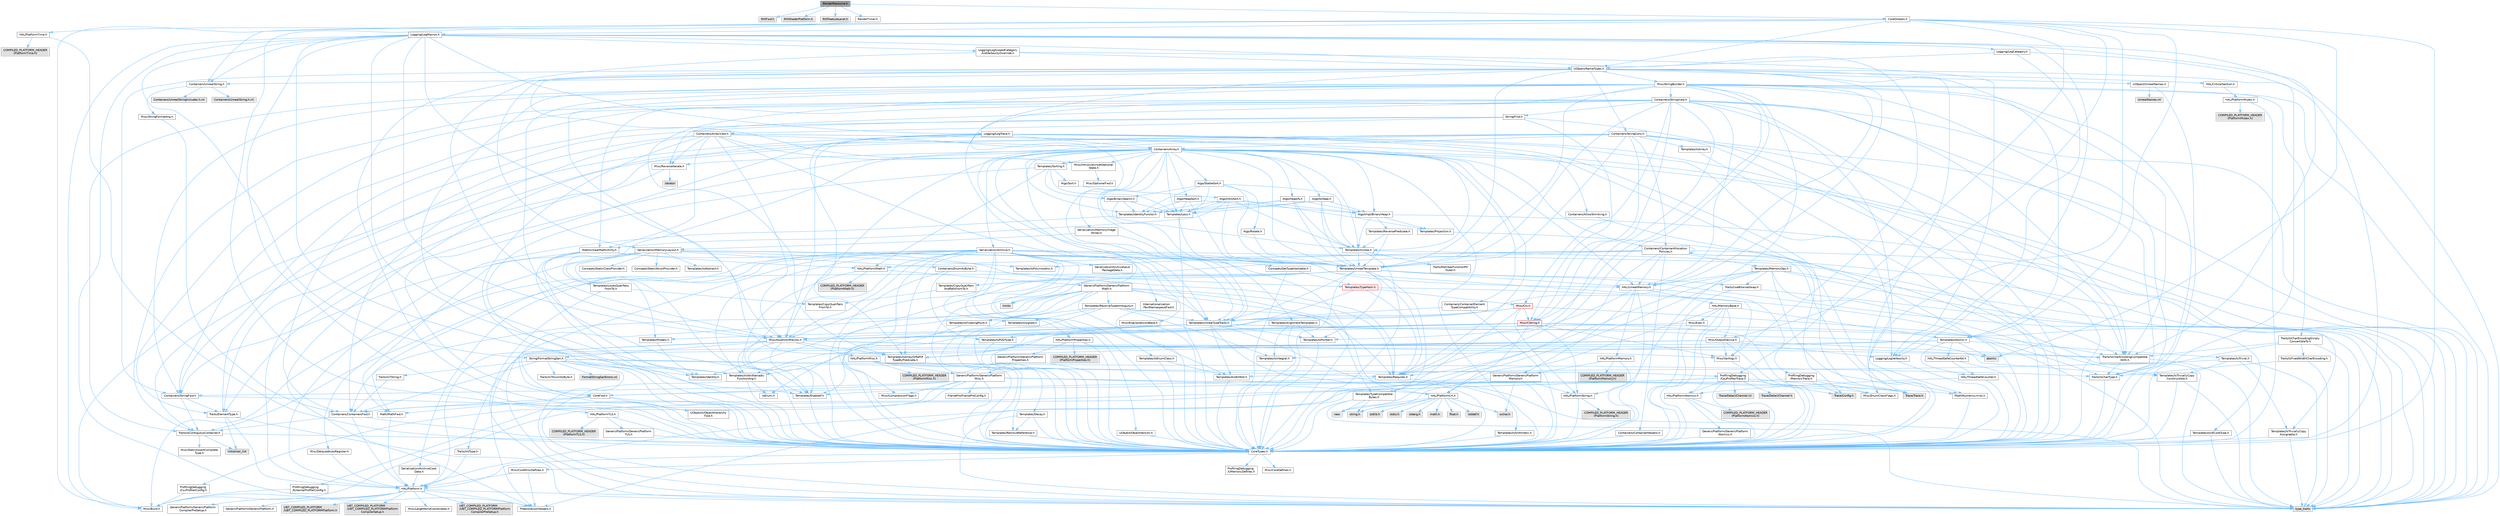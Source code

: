 digraph "RenderResource.h"
{
 // INTERACTIVE_SVG=YES
 // LATEX_PDF_SIZE
  bgcolor="transparent";
  edge [fontname=Helvetica,fontsize=10,labelfontname=Helvetica,labelfontsize=10];
  node [fontname=Helvetica,fontsize=10,shape=box,height=0.2,width=0.4];
  Node1 [id="Node000001",label="RenderResource.h",height=0.2,width=0.4,color="gray40", fillcolor="grey60", style="filled", fontcolor="black",tooltip=" "];
  Node1 -> Node2 [id="edge1_Node000001_Node000002",color="steelblue1",style="solid",tooltip=" "];
  Node2 [id="Node000002",label="RHIFwd.h",height=0.2,width=0.4,color="grey60", fillcolor="#E0E0E0", style="filled",tooltip=" "];
  Node1 -> Node3 [id="edge2_Node000001_Node000003",color="steelblue1",style="solid",tooltip=" "];
  Node3 [id="Node000003",label="RHIShaderPlatform.h",height=0.2,width=0.4,color="grey60", fillcolor="#E0E0E0", style="filled",tooltip=" "];
  Node1 -> Node4 [id="edge3_Node000001_Node000004",color="steelblue1",style="solid",tooltip=" "];
  Node4 [id="Node000004",label="RHIFeatureLevel.h",height=0.2,width=0.4,color="grey60", fillcolor="#E0E0E0", style="filled",tooltip=" "];
  Node1 -> Node5 [id="edge4_Node000001_Node000005",color="steelblue1",style="solid",tooltip=" "];
  Node5 [id="Node000005",label="RenderTimer.h",height=0.2,width=0.4,color="grey40", fillcolor="white", style="filled",URL="$d8/dba/RenderTimer_8h.html",tooltip=" "];
  Node5 -> Node6 [id="edge5_Node000005_Node000006",color="steelblue1",style="solid",tooltip=" "];
  Node6 [id="Node000006",label="HAL/PlatformTime.h",height=0.2,width=0.4,color="grey40", fillcolor="white", style="filled",URL="$de/d9f/PlatformTime_8h.html",tooltip=" "];
  Node6 -> Node7 [id="edge6_Node000006_Node000007",color="steelblue1",style="solid",tooltip=" "];
  Node7 [id="Node000007",label="CoreTypes.h",height=0.2,width=0.4,color="grey40", fillcolor="white", style="filled",URL="$dc/dec/CoreTypes_8h.html",tooltip=" "];
  Node7 -> Node8 [id="edge7_Node000007_Node000008",color="steelblue1",style="solid",tooltip=" "];
  Node8 [id="Node000008",label="HAL/Platform.h",height=0.2,width=0.4,color="grey40", fillcolor="white", style="filled",URL="$d9/dd0/Platform_8h.html",tooltip=" "];
  Node8 -> Node9 [id="edge8_Node000008_Node000009",color="steelblue1",style="solid",tooltip=" "];
  Node9 [id="Node000009",label="Misc/Build.h",height=0.2,width=0.4,color="grey40", fillcolor="white", style="filled",URL="$d3/dbb/Build_8h.html",tooltip=" "];
  Node8 -> Node10 [id="edge9_Node000008_Node000010",color="steelblue1",style="solid",tooltip=" "];
  Node10 [id="Node000010",label="Misc/LargeWorldCoordinates.h",height=0.2,width=0.4,color="grey40", fillcolor="white", style="filled",URL="$d2/dcb/LargeWorldCoordinates_8h.html",tooltip=" "];
  Node8 -> Node11 [id="edge10_Node000008_Node000011",color="steelblue1",style="solid",tooltip=" "];
  Node11 [id="Node000011",label="type_traits",height=0.2,width=0.4,color="grey60", fillcolor="#E0E0E0", style="filled",tooltip=" "];
  Node8 -> Node12 [id="edge11_Node000008_Node000012",color="steelblue1",style="solid",tooltip=" "];
  Node12 [id="Node000012",label="PreprocessorHelpers.h",height=0.2,width=0.4,color="grey40", fillcolor="white", style="filled",URL="$db/ddb/PreprocessorHelpers_8h.html",tooltip=" "];
  Node8 -> Node13 [id="edge12_Node000008_Node000013",color="steelblue1",style="solid",tooltip=" "];
  Node13 [id="Node000013",label="UBT_COMPILED_PLATFORM\l/UBT_COMPILED_PLATFORMPlatform\lCompilerPreSetup.h",height=0.2,width=0.4,color="grey60", fillcolor="#E0E0E0", style="filled",tooltip=" "];
  Node8 -> Node14 [id="edge13_Node000008_Node000014",color="steelblue1",style="solid",tooltip=" "];
  Node14 [id="Node000014",label="GenericPlatform/GenericPlatform\lCompilerPreSetup.h",height=0.2,width=0.4,color="grey40", fillcolor="white", style="filled",URL="$d9/dc8/GenericPlatformCompilerPreSetup_8h.html",tooltip=" "];
  Node8 -> Node15 [id="edge14_Node000008_Node000015",color="steelblue1",style="solid",tooltip=" "];
  Node15 [id="Node000015",label="GenericPlatform/GenericPlatform.h",height=0.2,width=0.4,color="grey40", fillcolor="white", style="filled",URL="$d6/d84/GenericPlatform_8h.html",tooltip=" "];
  Node8 -> Node16 [id="edge15_Node000008_Node000016",color="steelblue1",style="solid",tooltip=" "];
  Node16 [id="Node000016",label="UBT_COMPILED_PLATFORM\l/UBT_COMPILED_PLATFORMPlatform.h",height=0.2,width=0.4,color="grey60", fillcolor="#E0E0E0", style="filled",tooltip=" "];
  Node8 -> Node17 [id="edge16_Node000008_Node000017",color="steelblue1",style="solid",tooltip=" "];
  Node17 [id="Node000017",label="UBT_COMPILED_PLATFORM\l/UBT_COMPILED_PLATFORMPlatform\lCompilerSetup.h",height=0.2,width=0.4,color="grey60", fillcolor="#E0E0E0", style="filled",tooltip=" "];
  Node7 -> Node18 [id="edge17_Node000007_Node000018",color="steelblue1",style="solid",tooltip=" "];
  Node18 [id="Node000018",label="ProfilingDebugging\l/UMemoryDefines.h",height=0.2,width=0.4,color="grey40", fillcolor="white", style="filled",URL="$d2/da2/UMemoryDefines_8h.html",tooltip=" "];
  Node7 -> Node19 [id="edge18_Node000007_Node000019",color="steelblue1",style="solid",tooltip=" "];
  Node19 [id="Node000019",label="Misc/CoreMiscDefines.h",height=0.2,width=0.4,color="grey40", fillcolor="white", style="filled",URL="$da/d38/CoreMiscDefines_8h.html",tooltip=" "];
  Node19 -> Node8 [id="edge19_Node000019_Node000008",color="steelblue1",style="solid",tooltip=" "];
  Node19 -> Node12 [id="edge20_Node000019_Node000012",color="steelblue1",style="solid",tooltip=" "];
  Node7 -> Node20 [id="edge21_Node000007_Node000020",color="steelblue1",style="solid",tooltip=" "];
  Node20 [id="Node000020",label="Misc/CoreDefines.h",height=0.2,width=0.4,color="grey40", fillcolor="white", style="filled",URL="$d3/dd2/CoreDefines_8h.html",tooltip=" "];
  Node6 -> Node21 [id="edge22_Node000006_Node000021",color="steelblue1",style="solid",tooltip=" "];
  Node21 [id="Node000021",label="COMPILED_PLATFORM_HEADER\l(PlatformTime.h)",height=0.2,width=0.4,color="grey60", fillcolor="#E0E0E0", style="filled",tooltip=" "];
  Node1 -> Node22 [id="edge23_Node000001_Node000022",color="steelblue1",style="solid",tooltip=" "];
  Node22 [id="Node000022",label="CoreGlobals.h",height=0.2,width=0.4,color="grey40", fillcolor="white", style="filled",URL="$d5/d8c/CoreGlobals_8h.html",tooltip=" "];
  Node22 -> Node23 [id="edge24_Node000022_Node000023",color="steelblue1",style="solid",tooltip=" "];
  Node23 [id="Node000023",label="Containers/UnrealString.h",height=0.2,width=0.4,color="grey40", fillcolor="white", style="filled",URL="$d5/dba/UnrealString_8h.html",tooltip=" "];
  Node23 -> Node24 [id="edge25_Node000023_Node000024",color="steelblue1",style="solid",tooltip=" "];
  Node24 [id="Node000024",label="Containers/UnrealStringIncludes.h.inl",height=0.2,width=0.4,color="grey60", fillcolor="#E0E0E0", style="filled",tooltip=" "];
  Node23 -> Node25 [id="edge26_Node000023_Node000025",color="steelblue1",style="solid",tooltip=" "];
  Node25 [id="Node000025",label="Containers/UnrealString.h.inl",height=0.2,width=0.4,color="grey60", fillcolor="#E0E0E0", style="filled",tooltip=" "];
  Node23 -> Node26 [id="edge27_Node000023_Node000026",color="steelblue1",style="solid",tooltip=" "];
  Node26 [id="Node000026",label="Misc/StringFormatArg.h",height=0.2,width=0.4,color="grey40", fillcolor="white", style="filled",URL="$d2/d16/StringFormatArg_8h.html",tooltip=" "];
  Node26 -> Node27 [id="edge28_Node000026_Node000027",color="steelblue1",style="solid",tooltip=" "];
  Node27 [id="Node000027",label="Containers/ContainersFwd.h",height=0.2,width=0.4,color="grey40", fillcolor="white", style="filled",URL="$d4/d0a/ContainersFwd_8h.html",tooltip=" "];
  Node27 -> Node8 [id="edge29_Node000027_Node000008",color="steelblue1",style="solid",tooltip=" "];
  Node27 -> Node7 [id="edge30_Node000027_Node000007",color="steelblue1",style="solid",tooltip=" "];
  Node27 -> Node28 [id="edge31_Node000027_Node000028",color="steelblue1",style="solid",tooltip=" "];
  Node28 [id="Node000028",label="Traits/IsContiguousContainer.h",height=0.2,width=0.4,color="grey40", fillcolor="white", style="filled",URL="$d5/d3c/IsContiguousContainer_8h.html",tooltip=" "];
  Node28 -> Node7 [id="edge32_Node000028_Node000007",color="steelblue1",style="solid",tooltip=" "];
  Node28 -> Node29 [id="edge33_Node000028_Node000029",color="steelblue1",style="solid",tooltip=" "];
  Node29 [id="Node000029",label="Misc/StaticAssertComplete\lType.h",height=0.2,width=0.4,color="grey40", fillcolor="white", style="filled",URL="$d5/d4e/StaticAssertCompleteType_8h.html",tooltip=" "];
  Node28 -> Node30 [id="edge34_Node000028_Node000030",color="steelblue1",style="solid",tooltip=" "];
  Node30 [id="Node000030",label="initializer_list",height=0.2,width=0.4,color="grey60", fillcolor="#E0E0E0", style="filled",tooltip=" "];
  Node22 -> Node7 [id="edge35_Node000022_Node000007",color="steelblue1",style="solid",tooltip=" "];
  Node22 -> Node31 [id="edge36_Node000022_Node000031",color="steelblue1",style="solid",tooltip=" "];
  Node31 [id="Node000031",label="HAL/PlatformTLS.h",height=0.2,width=0.4,color="grey40", fillcolor="white", style="filled",URL="$d0/def/PlatformTLS_8h.html",tooltip=" "];
  Node31 -> Node7 [id="edge37_Node000031_Node000007",color="steelblue1",style="solid",tooltip=" "];
  Node31 -> Node32 [id="edge38_Node000031_Node000032",color="steelblue1",style="solid",tooltip=" "];
  Node32 [id="Node000032",label="GenericPlatform/GenericPlatform\lTLS.h",height=0.2,width=0.4,color="grey40", fillcolor="white", style="filled",URL="$d3/d3c/GenericPlatformTLS_8h.html",tooltip=" "];
  Node32 -> Node7 [id="edge39_Node000032_Node000007",color="steelblue1",style="solid",tooltip=" "];
  Node31 -> Node33 [id="edge40_Node000031_Node000033",color="steelblue1",style="solid",tooltip=" "];
  Node33 [id="Node000033",label="COMPILED_PLATFORM_HEADER\l(PlatformTLS.h)",height=0.2,width=0.4,color="grey60", fillcolor="#E0E0E0", style="filled",tooltip=" "];
  Node22 -> Node34 [id="edge41_Node000022_Node000034",color="steelblue1",style="solid",tooltip=" "];
  Node34 [id="Node000034",label="Logging/LogMacros.h",height=0.2,width=0.4,color="grey40", fillcolor="white", style="filled",URL="$d0/d16/LogMacros_8h.html",tooltip=" "];
  Node34 -> Node23 [id="edge42_Node000034_Node000023",color="steelblue1",style="solid",tooltip=" "];
  Node34 -> Node7 [id="edge43_Node000034_Node000007",color="steelblue1",style="solid",tooltip=" "];
  Node34 -> Node12 [id="edge44_Node000034_Node000012",color="steelblue1",style="solid",tooltip=" "];
  Node34 -> Node35 [id="edge45_Node000034_Node000035",color="steelblue1",style="solid",tooltip=" "];
  Node35 [id="Node000035",label="Logging/LogCategory.h",height=0.2,width=0.4,color="grey40", fillcolor="white", style="filled",URL="$d9/d36/LogCategory_8h.html",tooltip=" "];
  Node35 -> Node7 [id="edge46_Node000035_Node000007",color="steelblue1",style="solid",tooltip=" "];
  Node35 -> Node36 [id="edge47_Node000035_Node000036",color="steelblue1",style="solid",tooltip=" "];
  Node36 [id="Node000036",label="Logging/LogVerbosity.h",height=0.2,width=0.4,color="grey40", fillcolor="white", style="filled",URL="$d2/d8f/LogVerbosity_8h.html",tooltip=" "];
  Node36 -> Node7 [id="edge48_Node000036_Node000007",color="steelblue1",style="solid",tooltip=" "];
  Node35 -> Node37 [id="edge49_Node000035_Node000037",color="steelblue1",style="solid",tooltip=" "];
  Node37 [id="Node000037",label="UObject/NameTypes.h",height=0.2,width=0.4,color="grey40", fillcolor="white", style="filled",URL="$d6/d35/NameTypes_8h.html",tooltip=" "];
  Node37 -> Node7 [id="edge50_Node000037_Node000007",color="steelblue1",style="solid",tooltip=" "];
  Node37 -> Node38 [id="edge51_Node000037_Node000038",color="steelblue1",style="solid",tooltip=" "];
  Node38 [id="Node000038",label="Misc/AssertionMacros.h",height=0.2,width=0.4,color="grey40", fillcolor="white", style="filled",URL="$d0/dfa/AssertionMacros_8h.html",tooltip=" "];
  Node38 -> Node7 [id="edge52_Node000038_Node000007",color="steelblue1",style="solid",tooltip=" "];
  Node38 -> Node8 [id="edge53_Node000038_Node000008",color="steelblue1",style="solid",tooltip=" "];
  Node38 -> Node39 [id="edge54_Node000038_Node000039",color="steelblue1",style="solid",tooltip=" "];
  Node39 [id="Node000039",label="HAL/PlatformMisc.h",height=0.2,width=0.4,color="grey40", fillcolor="white", style="filled",URL="$d0/df5/PlatformMisc_8h.html",tooltip=" "];
  Node39 -> Node7 [id="edge55_Node000039_Node000007",color="steelblue1",style="solid",tooltip=" "];
  Node39 -> Node40 [id="edge56_Node000039_Node000040",color="steelblue1",style="solid",tooltip=" "];
  Node40 [id="Node000040",label="GenericPlatform/GenericPlatform\lMisc.h",height=0.2,width=0.4,color="grey40", fillcolor="white", style="filled",URL="$db/d9a/GenericPlatformMisc_8h.html",tooltip=" "];
  Node40 -> Node41 [id="edge57_Node000040_Node000041",color="steelblue1",style="solid",tooltip=" "];
  Node41 [id="Node000041",label="Containers/StringFwd.h",height=0.2,width=0.4,color="grey40", fillcolor="white", style="filled",URL="$df/d37/StringFwd_8h.html",tooltip=" "];
  Node41 -> Node7 [id="edge58_Node000041_Node000007",color="steelblue1",style="solid",tooltip=" "];
  Node41 -> Node42 [id="edge59_Node000041_Node000042",color="steelblue1",style="solid",tooltip=" "];
  Node42 [id="Node000042",label="Traits/ElementType.h",height=0.2,width=0.4,color="grey40", fillcolor="white", style="filled",URL="$d5/d4f/ElementType_8h.html",tooltip=" "];
  Node42 -> Node8 [id="edge60_Node000042_Node000008",color="steelblue1",style="solid",tooltip=" "];
  Node42 -> Node30 [id="edge61_Node000042_Node000030",color="steelblue1",style="solid",tooltip=" "];
  Node42 -> Node11 [id="edge62_Node000042_Node000011",color="steelblue1",style="solid",tooltip=" "];
  Node41 -> Node28 [id="edge63_Node000041_Node000028",color="steelblue1",style="solid",tooltip=" "];
  Node40 -> Node43 [id="edge64_Node000040_Node000043",color="steelblue1",style="solid",tooltip=" "];
  Node43 [id="Node000043",label="CoreFwd.h",height=0.2,width=0.4,color="grey40", fillcolor="white", style="filled",URL="$d1/d1e/CoreFwd_8h.html",tooltip=" "];
  Node43 -> Node7 [id="edge65_Node000043_Node000007",color="steelblue1",style="solid",tooltip=" "];
  Node43 -> Node27 [id="edge66_Node000043_Node000027",color="steelblue1",style="solid",tooltip=" "];
  Node43 -> Node44 [id="edge67_Node000043_Node000044",color="steelblue1",style="solid",tooltip=" "];
  Node44 [id="Node000044",label="Math/MathFwd.h",height=0.2,width=0.4,color="grey40", fillcolor="white", style="filled",URL="$d2/d10/MathFwd_8h.html",tooltip=" "];
  Node44 -> Node8 [id="edge68_Node000044_Node000008",color="steelblue1",style="solid",tooltip=" "];
  Node43 -> Node45 [id="edge69_Node000043_Node000045",color="steelblue1",style="solid",tooltip=" "];
  Node45 [id="Node000045",label="UObject/UObjectHierarchy\lFwd.h",height=0.2,width=0.4,color="grey40", fillcolor="white", style="filled",URL="$d3/d13/UObjectHierarchyFwd_8h.html",tooltip=" "];
  Node40 -> Node7 [id="edge70_Node000040_Node000007",color="steelblue1",style="solid",tooltip=" "];
  Node40 -> Node46 [id="edge71_Node000040_Node000046",color="steelblue1",style="solid",tooltip=" "];
  Node46 [id="Node000046",label="FramePro/FrameProConfig.h",height=0.2,width=0.4,color="grey40", fillcolor="white", style="filled",URL="$d7/d90/FrameProConfig_8h.html",tooltip=" "];
  Node40 -> Node47 [id="edge72_Node000040_Node000047",color="steelblue1",style="solid",tooltip=" "];
  Node47 [id="Node000047",label="HAL/PlatformCrt.h",height=0.2,width=0.4,color="grey40", fillcolor="white", style="filled",URL="$d8/d75/PlatformCrt_8h.html",tooltip=" "];
  Node47 -> Node48 [id="edge73_Node000047_Node000048",color="steelblue1",style="solid",tooltip=" "];
  Node48 [id="Node000048",label="new",height=0.2,width=0.4,color="grey60", fillcolor="#E0E0E0", style="filled",tooltip=" "];
  Node47 -> Node49 [id="edge74_Node000047_Node000049",color="steelblue1",style="solid",tooltip=" "];
  Node49 [id="Node000049",label="wchar.h",height=0.2,width=0.4,color="grey60", fillcolor="#E0E0E0", style="filled",tooltip=" "];
  Node47 -> Node50 [id="edge75_Node000047_Node000050",color="steelblue1",style="solid",tooltip=" "];
  Node50 [id="Node000050",label="stddef.h",height=0.2,width=0.4,color="grey60", fillcolor="#E0E0E0", style="filled",tooltip=" "];
  Node47 -> Node51 [id="edge76_Node000047_Node000051",color="steelblue1",style="solid",tooltip=" "];
  Node51 [id="Node000051",label="stdlib.h",height=0.2,width=0.4,color="grey60", fillcolor="#E0E0E0", style="filled",tooltip=" "];
  Node47 -> Node52 [id="edge77_Node000047_Node000052",color="steelblue1",style="solid",tooltip=" "];
  Node52 [id="Node000052",label="stdio.h",height=0.2,width=0.4,color="grey60", fillcolor="#E0E0E0", style="filled",tooltip=" "];
  Node47 -> Node53 [id="edge78_Node000047_Node000053",color="steelblue1",style="solid",tooltip=" "];
  Node53 [id="Node000053",label="stdarg.h",height=0.2,width=0.4,color="grey60", fillcolor="#E0E0E0", style="filled",tooltip=" "];
  Node47 -> Node54 [id="edge79_Node000047_Node000054",color="steelblue1",style="solid",tooltip=" "];
  Node54 [id="Node000054",label="math.h",height=0.2,width=0.4,color="grey60", fillcolor="#E0E0E0", style="filled",tooltip=" "];
  Node47 -> Node55 [id="edge80_Node000047_Node000055",color="steelblue1",style="solid",tooltip=" "];
  Node55 [id="Node000055",label="float.h",height=0.2,width=0.4,color="grey60", fillcolor="#E0E0E0", style="filled",tooltip=" "];
  Node47 -> Node56 [id="edge81_Node000047_Node000056",color="steelblue1",style="solid",tooltip=" "];
  Node56 [id="Node000056",label="string.h",height=0.2,width=0.4,color="grey60", fillcolor="#E0E0E0", style="filled",tooltip=" "];
  Node40 -> Node57 [id="edge82_Node000040_Node000057",color="steelblue1",style="solid",tooltip=" "];
  Node57 [id="Node000057",label="Math/NumericLimits.h",height=0.2,width=0.4,color="grey40", fillcolor="white", style="filled",URL="$df/d1b/NumericLimits_8h.html",tooltip=" "];
  Node57 -> Node7 [id="edge83_Node000057_Node000007",color="steelblue1",style="solid",tooltip=" "];
  Node40 -> Node58 [id="edge84_Node000040_Node000058",color="steelblue1",style="solid",tooltip=" "];
  Node58 [id="Node000058",label="Misc/CompressionFlags.h",height=0.2,width=0.4,color="grey40", fillcolor="white", style="filled",URL="$d9/d76/CompressionFlags_8h.html",tooltip=" "];
  Node40 -> Node59 [id="edge85_Node000040_Node000059",color="steelblue1",style="solid",tooltip=" "];
  Node59 [id="Node000059",label="Misc/EnumClassFlags.h",height=0.2,width=0.4,color="grey40", fillcolor="white", style="filled",URL="$d8/de7/EnumClassFlags_8h.html",tooltip=" "];
  Node40 -> Node60 [id="edge86_Node000040_Node000060",color="steelblue1",style="solid",tooltip=" "];
  Node60 [id="Node000060",label="ProfilingDebugging\l/CsvProfilerConfig.h",height=0.2,width=0.4,color="grey40", fillcolor="white", style="filled",URL="$d3/d88/CsvProfilerConfig_8h.html",tooltip=" "];
  Node60 -> Node9 [id="edge87_Node000060_Node000009",color="steelblue1",style="solid",tooltip=" "];
  Node40 -> Node61 [id="edge88_Node000040_Node000061",color="steelblue1",style="solid",tooltip=" "];
  Node61 [id="Node000061",label="ProfilingDebugging\l/ExternalProfilerConfig.h",height=0.2,width=0.4,color="grey40", fillcolor="white", style="filled",URL="$d3/dbb/ExternalProfilerConfig_8h.html",tooltip=" "];
  Node61 -> Node9 [id="edge89_Node000061_Node000009",color="steelblue1",style="solid",tooltip=" "];
  Node39 -> Node62 [id="edge90_Node000039_Node000062",color="steelblue1",style="solid",tooltip=" "];
  Node62 [id="Node000062",label="COMPILED_PLATFORM_HEADER\l(PlatformMisc.h)",height=0.2,width=0.4,color="grey60", fillcolor="#E0E0E0", style="filled",tooltip=" "];
  Node39 -> Node63 [id="edge91_Node000039_Node000063",color="steelblue1",style="solid",tooltip=" "];
  Node63 [id="Node000063",label="ProfilingDebugging\l/CpuProfilerTrace.h",height=0.2,width=0.4,color="grey40", fillcolor="white", style="filled",URL="$da/dcb/CpuProfilerTrace_8h.html",tooltip=" "];
  Node63 -> Node7 [id="edge92_Node000063_Node000007",color="steelblue1",style="solid",tooltip=" "];
  Node63 -> Node27 [id="edge93_Node000063_Node000027",color="steelblue1",style="solid",tooltip=" "];
  Node63 -> Node64 [id="edge94_Node000063_Node000064",color="steelblue1",style="solid",tooltip=" "];
  Node64 [id="Node000064",label="HAL/PlatformAtomics.h",height=0.2,width=0.4,color="grey40", fillcolor="white", style="filled",URL="$d3/d36/PlatformAtomics_8h.html",tooltip=" "];
  Node64 -> Node7 [id="edge95_Node000064_Node000007",color="steelblue1",style="solid",tooltip=" "];
  Node64 -> Node65 [id="edge96_Node000064_Node000065",color="steelblue1",style="solid",tooltip=" "];
  Node65 [id="Node000065",label="GenericPlatform/GenericPlatform\lAtomics.h",height=0.2,width=0.4,color="grey40", fillcolor="white", style="filled",URL="$da/d72/GenericPlatformAtomics_8h.html",tooltip=" "];
  Node65 -> Node7 [id="edge97_Node000065_Node000007",color="steelblue1",style="solid",tooltip=" "];
  Node64 -> Node66 [id="edge98_Node000064_Node000066",color="steelblue1",style="solid",tooltip=" "];
  Node66 [id="Node000066",label="COMPILED_PLATFORM_HEADER\l(PlatformAtomics.h)",height=0.2,width=0.4,color="grey60", fillcolor="#E0E0E0", style="filled",tooltip=" "];
  Node63 -> Node12 [id="edge99_Node000063_Node000012",color="steelblue1",style="solid",tooltip=" "];
  Node63 -> Node9 [id="edge100_Node000063_Node000009",color="steelblue1",style="solid",tooltip=" "];
  Node63 -> Node67 [id="edge101_Node000063_Node000067",color="steelblue1",style="solid",tooltip=" "];
  Node67 [id="Node000067",label="Trace/Config.h",height=0.2,width=0.4,color="grey60", fillcolor="#E0E0E0", style="filled",tooltip=" "];
  Node63 -> Node68 [id="edge102_Node000063_Node000068",color="steelblue1",style="solid",tooltip=" "];
  Node68 [id="Node000068",label="Trace/Detail/Channel.h",height=0.2,width=0.4,color="grey60", fillcolor="#E0E0E0", style="filled",tooltip=" "];
  Node63 -> Node69 [id="edge103_Node000063_Node000069",color="steelblue1",style="solid",tooltip=" "];
  Node69 [id="Node000069",label="Trace/Detail/Channel.inl",height=0.2,width=0.4,color="grey60", fillcolor="#E0E0E0", style="filled",tooltip=" "];
  Node63 -> Node70 [id="edge104_Node000063_Node000070",color="steelblue1",style="solid",tooltip=" "];
  Node70 [id="Node000070",label="Trace/Trace.h",height=0.2,width=0.4,color="grey60", fillcolor="#E0E0E0", style="filled",tooltip=" "];
  Node38 -> Node12 [id="edge105_Node000038_Node000012",color="steelblue1",style="solid",tooltip=" "];
  Node38 -> Node71 [id="edge106_Node000038_Node000071",color="steelblue1",style="solid",tooltip=" "];
  Node71 [id="Node000071",label="Templates/EnableIf.h",height=0.2,width=0.4,color="grey40", fillcolor="white", style="filled",URL="$d7/d60/EnableIf_8h.html",tooltip=" "];
  Node71 -> Node7 [id="edge107_Node000071_Node000007",color="steelblue1",style="solid",tooltip=" "];
  Node38 -> Node72 [id="edge108_Node000038_Node000072",color="steelblue1",style="solid",tooltip=" "];
  Node72 [id="Node000072",label="Templates/IsArrayOrRefOf\lTypeByPredicate.h",height=0.2,width=0.4,color="grey40", fillcolor="white", style="filled",URL="$d6/da1/IsArrayOrRefOfTypeByPredicate_8h.html",tooltip=" "];
  Node72 -> Node7 [id="edge109_Node000072_Node000007",color="steelblue1",style="solid",tooltip=" "];
  Node38 -> Node73 [id="edge110_Node000038_Node000073",color="steelblue1",style="solid",tooltip=" "];
  Node73 [id="Node000073",label="Templates/IsValidVariadic\lFunctionArg.h",height=0.2,width=0.4,color="grey40", fillcolor="white", style="filled",URL="$d0/dc8/IsValidVariadicFunctionArg_8h.html",tooltip=" "];
  Node73 -> Node7 [id="edge111_Node000073_Node000007",color="steelblue1",style="solid",tooltip=" "];
  Node73 -> Node74 [id="edge112_Node000073_Node000074",color="steelblue1",style="solid",tooltip=" "];
  Node74 [id="Node000074",label="IsEnum.h",height=0.2,width=0.4,color="grey40", fillcolor="white", style="filled",URL="$d4/de5/IsEnum_8h.html",tooltip=" "];
  Node73 -> Node11 [id="edge113_Node000073_Node000011",color="steelblue1",style="solid",tooltip=" "];
  Node38 -> Node75 [id="edge114_Node000038_Node000075",color="steelblue1",style="solid",tooltip=" "];
  Node75 [id="Node000075",label="Traits/IsCharEncodingCompatible\lWith.h",height=0.2,width=0.4,color="grey40", fillcolor="white", style="filled",URL="$df/dd1/IsCharEncodingCompatibleWith_8h.html",tooltip=" "];
  Node75 -> Node11 [id="edge115_Node000075_Node000011",color="steelblue1",style="solid",tooltip=" "];
  Node75 -> Node76 [id="edge116_Node000075_Node000076",color="steelblue1",style="solid",tooltip=" "];
  Node76 [id="Node000076",label="Traits/IsCharType.h",height=0.2,width=0.4,color="grey40", fillcolor="white", style="filled",URL="$db/d51/IsCharType_8h.html",tooltip=" "];
  Node76 -> Node7 [id="edge117_Node000076_Node000007",color="steelblue1",style="solid",tooltip=" "];
  Node38 -> Node77 [id="edge118_Node000038_Node000077",color="steelblue1",style="solid",tooltip=" "];
  Node77 [id="Node000077",label="Misc/VarArgs.h",height=0.2,width=0.4,color="grey40", fillcolor="white", style="filled",URL="$d5/d6f/VarArgs_8h.html",tooltip=" "];
  Node77 -> Node7 [id="edge119_Node000077_Node000007",color="steelblue1",style="solid",tooltip=" "];
  Node38 -> Node78 [id="edge120_Node000038_Node000078",color="steelblue1",style="solid",tooltip=" "];
  Node78 [id="Node000078",label="String/FormatStringSan.h",height=0.2,width=0.4,color="grey40", fillcolor="white", style="filled",URL="$d3/d8b/FormatStringSan_8h.html",tooltip=" "];
  Node78 -> Node11 [id="edge121_Node000078_Node000011",color="steelblue1",style="solid",tooltip=" "];
  Node78 -> Node7 [id="edge122_Node000078_Node000007",color="steelblue1",style="solid",tooltip=" "];
  Node78 -> Node79 [id="edge123_Node000078_Node000079",color="steelblue1",style="solid",tooltip=" "];
  Node79 [id="Node000079",label="Templates/Requires.h",height=0.2,width=0.4,color="grey40", fillcolor="white", style="filled",URL="$dc/d96/Requires_8h.html",tooltip=" "];
  Node79 -> Node71 [id="edge124_Node000079_Node000071",color="steelblue1",style="solid",tooltip=" "];
  Node79 -> Node11 [id="edge125_Node000079_Node000011",color="steelblue1",style="solid",tooltip=" "];
  Node78 -> Node80 [id="edge126_Node000078_Node000080",color="steelblue1",style="solid",tooltip=" "];
  Node80 [id="Node000080",label="Templates/Identity.h",height=0.2,width=0.4,color="grey40", fillcolor="white", style="filled",URL="$d0/dd5/Identity_8h.html",tooltip=" "];
  Node78 -> Node73 [id="edge127_Node000078_Node000073",color="steelblue1",style="solid",tooltip=" "];
  Node78 -> Node76 [id="edge128_Node000078_Node000076",color="steelblue1",style="solid",tooltip=" "];
  Node78 -> Node81 [id="edge129_Node000078_Node000081",color="steelblue1",style="solid",tooltip=" "];
  Node81 [id="Node000081",label="Traits/IsTEnumAsByte.h",height=0.2,width=0.4,color="grey40", fillcolor="white", style="filled",URL="$d1/de6/IsTEnumAsByte_8h.html",tooltip=" "];
  Node78 -> Node82 [id="edge130_Node000078_Node000082",color="steelblue1",style="solid",tooltip=" "];
  Node82 [id="Node000082",label="Traits/IsTString.h",height=0.2,width=0.4,color="grey40", fillcolor="white", style="filled",URL="$d0/df8/IsTString_8h.html",tooltip=" "];
  Node82 -> Node27 [id="edge131_Node000082_Node000027",color="steelblue1",style="solid",tooltip=" "];
  Node78 -> Node27 [id="edge132_Node000078_Node000027",color="steelblue1",style="solid",tooltip=" "];
  Node78 -> Node83 [id="edge133_Node000078_Node000083",color="steelblue1",style="solid",tooltip=" "];
  Node83 [id="Node000083",label="FormatStringSanErrors.inl",height=0.2,width=0.4,color="grey60", fillcolor="#E0E0E0", style="filled",tooltip=" "];
  Node38 -> Node84 [id="edge134_Node000038_Node000084",color="steelblue1",style="solid",tooltip=" "];
  Node84 [id="Node000084",label="atomic",height=0.2,width=0.4,color="grey60", fillcolor="#E0E0E0", style="filled",tooltip=" "];
  Node37 -> Node85 [id="edge135_Node000037_Node000085",color="steelblue1",style="solid",tooltip=" "];
  Node85 [id="Node000085",label="HAL/UnrealMemory.h",height=0.2,width=0.4,color="grey40", fillcolor="white", style="filled",URL="$d9/d96/UnrealMemory_8h.html",tooltip=" "];
  Node85 -> Node7 [id="edge136_Node000085_Node000007",color="steelblue1",style="solid",tooltip=" "];
  Node85 -> Node86 [id="edge137_Node000085_Node000086",color="steelblue1",style="solid",tooltip=" "];
  Node86 [id="Node000086",label="GenericPlatform/GenericPlatform\lMemory.h",height=0.2,width=0.4,color="grey40", fillcolor="white", style="filled",URL="$dd/d22/GenericPlatformMemory_8h.html",tooltip=" "];
  Node86 -> Node43 [id="edge138_Node000086_Node000043",color="steelblue1",style="solid",tooltip=" "];
  Node86 -> Node7 [id="edge139_Node000086_Node000007",color="steelblue1",style="solid",tooltip=" "];
  Node86 -> Node87 [id="edge140_Node000086_Node000087",color="steelblue1",style="solid",tooltip=" "];
  Node87 [id="Node000087",label="HAL/PlatformString.h",height=0.2,width=0.4,color="grey40", fillcolor="white", style="filled",URL="$db/db5/PlatformString_8h.html",tooltip=" "];
  Node87 -> Node7 [id="edge141_Node000087_Node000007",color="steelblue1",style="solid",tooltip=" "];
  Node87 -> Node88 [id="edge142_Node000087_Node000088",color="steelblue1",style="solid",tooltip=" "];
  Node88 [id="Node000088",label="COMPILED_PLATFORM_HEADER\l(PlatformString.h)",height=0.2,width=0.4,color="grey60", fillcolor="#E0E0E0", style="filled",tooltip=" "];
  Node86 -> Node56 [id="edge143_Node000086_Node000056",color="steelblue1",style="solid",tooltip=" "];
  Node86 -> Node49 [id="edge144_Node000086_Node000049",color="steelblue1",style="solid",tooltip=" "];
  Node85 -> Node89 [id="edge145_Node000085_Node000089",color="steelblue1",style="solid",tooltip=" "];
  Node89 [id="Node000089",label="HAL/MemoryBase.h",height=0.2,width=0.4,color="grey40", fillcolor="white", style="filled",URL="$d6/d9f/MemoryBase_8h.html",tooltip=" "];
  Node89 -> Node7 [id="edge146_Node000089_Node000007",color="steelblue1",style="solid",tooltip=" "];
  Node89 -> Node64 [id="edge147_Node000089_Node000064",color="steelblue1",style="solid",tooltip=" "];
  Node89 -> Node47 [id="edge148_Node000089_Node000047",color="steelblue1",style="solid",tooltip=" "];
  Node89 -> Node90 [id="edge149_Node000089_Node000090",color="steelblue1",style="solid",tooltip=" "];
  Node90 [id="Node000090",label="Misc/Exec.h",height=0.2,width=0.4,color="grey40", fillcolor="white", style="filled",URL="$de/ddb/Exec_8h.html",tooltip=" "];
  Node90 -> Node7 [id="edge150_Node000090_Node000007",color="steelblue1",style="solid",tooltip=" "];
  Node90 -> Node38 [id="edge151_Node000090_Node000038",color="steelblue1",style="solid",tooltip=" "];
  Node89 -> Node91 [id="edge152_Node000089_Node000091",color="steelblue1",style="solid",tooltip=" "];
  Node91 [id="Node000091",label="Misc/OutputDevice.h",height=0.2,width=0.4,color="grey40", fillcolor="white", style="filled",URL="$d7/d32/OutputDevice_8h.html",tooltip=" "];
  Node91 -> Node43 [id="edge153_Node000091_Node000043",color="steelblue1",style="solid",tooltip=" "];
  Node91 -> Node7 [id="edge154_Node000091_Node000007",color="steelblue1",style="solid",tooltip=" "];
  Node91 -> Node36 [id="edge155_Node000091_Node000036",color="steelblue1",style="solid",tooltip=" "];
  Node91 -> Node77 [id="edge156_Node000091_Node000077",color="steelblue1",style="solid",tooltip=" "];
  Node91 -> Node72 [id="edge157_Node000091_Node000072",color="steelblue1",style="solid",tooltip=" "];
  Node91 -> Node73 [id="edge158_Node000091_Node000073",color="steelblue1",style="solid",tooltip=" "];
  Node91 -> Node75 [id="edge159_Node000091_Node000075",color="steelblue1",style="solid",tooltip=" "];
  Node89 -> Node92 [id="edge160_Node000089_Node000092",color="steelblue1",style="solid",tooltip=" "];
  Node92 [id="Node000092",label="Templates/Atomic.h",height=0.2,width=0.4,color="grey40", fillcolor="white", style="filled",URL="$d3/d91/Atomic_8h.html",tooltip=" "];
  Node92 -> Node93 [id="edge161_Node000092_Node000093",color="steelblue1",style="solid",tooltip=" "];
  Node93 [id="Node000093",label="HAL/ThreadSafeCounter.h",height=0.2,width=0.4,color="grey40", fillcolor="white", style="filled",URL="$dc/dc9/ThreadSafeCounter_8h.html",tooltip=" "];
  Node93 -> Node7 [id="edge162_Node000093_Node000007",color="steelblue1",style="solid",tooltip=" "];
  Node93 -> Node64 [id="edge163_Node000093_Node000064",color="steelblue1",style="solid",tooltip=" "];
  Node92 -> Node94 [id="edge164_Node000092_Node000094",color="steelblue1",style="solid",tooltip=" "];
  Node94 [id="Node000094",label="HAL/ThreadSafeCounter64.h",height=0.2,width=0.4,color="grey40", fillcolor="white", style="filled",URL="$d0/d12/ThreadSafeCounter64_8h.html",tooltip=" "];
  Node94 -> Node7 [id="edge165_Node000094_Node000007",color="steelblue1",style="solid",tooltip=" "];
  Node94 -> Node93 [id="edge166_Node000094_Node000093",color="steelblue1",style="solid",tooltip=" "];
  Node92 -> Node95 [id="edge167_Node000092_Node000095",color="steelblue1",style="solid",tooltip=" "];
  Node95 [id="Node000095",label="Templates/IsIntegral.h",height=0.2,width=0.4,color="grey40", fillcolor="white", style="filled",URL="$da/d64/IsIntegral_8h.html",tooltip=" "];
  Node95 -> Node7 [id="edge168_Node000095_Node000007",color="steelblue1",style="solid",tooltip=" "];
  Node92 -> Node96 [id="edge169_Node000092_Node000096",color="steelblue1",style="solid",tooltip=" "];
  Node96 [id="Node000096",label="Templates/IsTrivial.h",height=0.2,width=0.4,color="grey40", fillcolor="white", style="filled",URL="$da/d4c/IsTrivial_8h.html",tooltip=" "];
  Node96 -> Node97 [id="edge170_Node000096_Node000097",color="steelblue1",style="solid",tooltip=" "];
  Node97 [id="Node000097",label="Templates/AndOrNot.h",height=0.2,width=0.4,color="grey40", fillcolor="white", style="filled",URL="$db/d0a/AndOrNot_8h.html",tooltip=" "];
  Node97 -> Node7 [id="edge171_Node000097_Node000007",color="steelblue1",style="solid",tooltip=" "];
  Node96 -> Node98 [id="edge172_Node000096_Node000098",color="steelblue1",style="solid",tooltip=" "];
  Node98 [id="Node000098",label="Templates/IsTriviallyCopy\lConstructible.h",height=0.2,width=0.4,color="grey40", fillcolor="white", style="filled",URL="$d3/d78/IsTriviallyCopyConstructible_8h.html",tooltip=" "];
  Node98 -> Node7 [id="edge173_Node000098_Node000007",color="steelblue1",style="solid",tooltip=" "];
  Node98 -> Node11 [id="edge174_Node000098_Node000011",color="steelblue1",style="solid",tooltip=" "];
  Node96 -> Node99 [id="edge175_Node000096_Node000099",color="steelblue1",style="solid",tooltip=" "];
  Node99 [id="Node000099",label="Templates/IsTriviallyCopy\lAssignable.h",height=0.2,width=0.4,color="grey40", fillcolor="white", style="filled",URL="$d2/df2/IsTriviallyCopyAssignable_8h.html",tooltip=" "];
  Node99 -> Node7 [id="edge176_Node000099_Node000007",color="steelblue1",style="solid",tooltip=" "];
  Node99 -> Node11 [id="edge177_Node000099_Node000011",color="steelblue1",style="solid",tooltip=" "];
  Node96 -> Node11 [id="edge178_Node000096_Node000011",color="steelblue1",style="solid",tooltip=" "];
  Node92 -> Node100 [id="edge179_Node000092_Node000100",color="steelblue1",style="solid",tooltip=" "];
  Node100 [id="Node000100",label="Traits/IntType.h",height=0.2,width=0.4,color="grey40", fillcolor="white", style="filled",URL="$d7/deb/IntType_8h.html",tooltip=" "];
  Node100 -> Node8 [id="edge180_Node000100_Node000008",color="steelblue1",style="solid",tooltip=" "];
  Node92 -> Node84 [id="edge181_Node000092_Node000084",color="steelblue1",style="solid",tooltip=" "];
  Node85 -> Node101 [id="edge182_Node000085_Node000101",color="steelblue1",style="solid",tooltip=" "];
  Node101 [id="Node000101",label="HAL/PlatformMemory.h",height=0.2,width=0.4,color="grey40", fillcolor="white", style="filled",URL="$de/d68/PlatformMemory_8h.html",tooltip=" "];
  Node101 -> Node7 [id="edge183_Node000101_Node000007",color="steelblue1",style="solid",tooltip=" "];
  Node101 -> Node86 [id="edge184_Node000101_Node000086",color="steelblue1",style="solid",tooltip=" "];
  Node101 -> Node102 [id="edge185_Node000101_Node000102",color="steelblue1",style="solid",tooltip=" "];
  Node102 [id="Node000102",label="COMPILED_PLATFORM_HEADER\l(PlatformMemory.h)",height=0.2,width=0.4,color="grey60", fillcolor="#E0E0E0", style="filled",tooltip=" "];
  Node85 -> Node103 [id="edge186_Node000085_Node000103",color="steelblue1",style="solid",tooltip=" "];
  Node103 [id="Node000103",label="ProfilingDebugging\l/MemoryTrace.h",height=0.2,width=0.4,color="grey40", fillcolor="white", style="filled",URL="$da/dd7/MemoryTrace_8h.html",tooltip=" "];
  Node103 -> Node8 [id="edge187_Node000103_Node000008",color="steelblue1",style="solid",tooltip=" "];
  Node103 -> Node59 [id="edge188_Node000103_Node000059",color="steelblue1",style="solid",tooltip=" "];
  Node103 -> Node67 [id="edge189_Node000103_Node000067",color="steelblue1",style="solid",tooltip=" "];
  Node103 -> Node70 [id="edge190_Node000103_Node000070",color="steelblue1",style="solid",tooltip=" "];
  Node85 -> Node104 [id="edge191_Node000085_Node000104",color="steelblue1",style="solid",tooltip=" "];
  Node104 [id="Node000104",label="Templates/IsPointer.h",height=0.2,width=0.4,color="grey40", fillcolor="white", style="filled",URL="$d7/d05/IsPointer_8h.html",tooltip=" "];
  Node104 -> Node7 [id="edge192_Node000104_Node000007",color="steelblue1",style="solid",tooltip=" "];
  Node37 -> Node105 [id="edge193_Node000037_Node000105",color="steelblue1",style="solid",tooltip=" "];
  Node105 [id="Node000105",label="Templates/UnrealTypeTraits.h",height=0.2,width=0.4,color="grey40", fillcolor="white", style="filled",URL="$d2/d2d/UnrealTypeTraits_8h.html",tooltip=" "];
  Node105 -> Node7 [id="edge194_Node000105_Node000007",color="steelblue1",style="solid",tooltip=" "];
  Node105 -> Node104 [id="edge195_Node000105_Node000104",color="steelblue1",style="solid",tooltip=" "];
  Node105 -> Node38 [id="edge196_Node000105_Node000038",color="steelblue1",style="solid",tooltip=" "];
  Node105 -> Node97 [id="edge197_Node000105_Node000097",color="steelblue1",style="solid",tooltip=" "];
  Node105 -> Node71 [id="edge198_Node000105_Node000071",color="steelblue1",style="solid",tooltip=" "];
  Node105 -> Node106 [id="edge199_Node000105_Node000106",color="steelblue1",style="solid",tooltip=" "];
  Node106 [id="Node000106",label="Templates/IsArithmetic.h",height=0.2,width=0.4,color="grey40", fillcolor="white", style="filled",URL="$d2/d5d/IsArithmetic_8h.html",tooltip=" "];
  Node106 -> Node7 [id="edge200_Node000106_Node000007",color="steelblue1",style="solid",tooltip=" "];
  Node105 -> Node74 [id="edge201_Node000105_Node000074",color="steelblue1",style="solid",tooltip=" "];
  Node105 -> Node107 [id="edge202_Node000105_Node000107",color="steelblue1",style="solid",tooltip=" "];
  Node107 [id="Node000107",label="Templates/Models.h",height=0.2,width=0.4,color="grey40", fillcolor="white", style="filled",URL="$d3/d0c/Models_8h.html",tooltip=" "];
  Node107 -> Node80 [id="edge203_Node000107_Node000080",color="steelblue1",style="solid",tooltip=" "];
  Node105 -> Node108 [id="edge204_Node000105_Node000108",color="steelblue1",style="solid",tooltip=" "];
  Node108 [id="Node000108",label="Templates/IsPODType.h",height=0.2,width=0.4,color="grey40", fillcolor="white", style="filled",URL="$d7/db1/IsPODType_8h.html",tooltip=" "];
  Node108 -> Node7 [id="edge205_Node000108_Node000007",color="steelblue1",style="solid",tooltip=" "];
  Node105 -> Node109 [id="edge206_Node000105_Node000109",color="steelblue1",style="solid",tooltip=" "];
  Node109 [id="Node000109",label="Templates/IsUECoreType.h",height=0.2,width=0.4,color="grey40", fillcolor="white", style="filled",URL="$d1/db8/IsUECoreType_8h.html",tooltip=" "];
  Node109 -> Node7 [id="edge207_Node000109_Node000007",color="steelblue1",style="solid",tooltip=" "];
  Node109 -> Node11 [id="edge208_Node000109_Node000011",color="steelblue1",style="solid",tooltip=" "];
  Node105 -> Node98 [id="edge209_Node000105_Node000098",color="steelblue1",style="solid",tooltip=" "];
  Node37 -> Node110 [id="edge210_Node000037_Node000110",color="steelblue1",style="solid",tooltip=" "];
  Node110 [id="Node000110",label="Templates/UnrealTemplate.h",height=0.2,width=0.4,color="grey40", fillcolor="white", style="filled",URL="$d4/d24/UnrealTemplate_8h.html",tooltip=" "];
  Node110 -> Node7 [id="edge211_Node000110_Node000007",color="steelblue1",style="solid",tooltip=" "];
  Node110 -> Node104 [id="edge212_Node000110_Node000104",color="steelblue1",style="solid",tooltip=" "];
  Node110 -> Node85 [id="edge213_Node000110_Node000085",color="steelblue1",style="solid",tooltip=" "];
  Node110 -> Node111 [id="edge214_Node000110_Node000111",color="steelblue1",style="solid",tooltip=" "];
  Node111 [id="Node000111",label="Templates/CopyQualifiers\lAndRefsFromTo.h",height=0.2,width=0.4,color="grey40", fillcolor="white", style="filled",URL="$d3/db3/CopyQualifiersAndRefsFromTo_8h.html",tooltip=" "];
  Node111 -> Node112 [id="edge215_Node000111_Node000112",color="steelblue1",style="solid",tooltip=" "];
  Node112 [id="Node000112",label="Templates/CopyQualifiers\lFromTo.h",height=0.2,width=0.4,color="grey40", fillcolor="white", style="filled",URL="$d5/db4/CopyQualifiersFromTo_8h.html",tooltip=" "];
  Node110 -> Node105 [id="edge216_Node000110_Node000105",color="steelblue1",style="solid",tooltip=" "];
  Node110 -> Node113 [id="edge217_Node000110_Node000113",color="steelblue1",style="solid",tooltip=" "];
  Node113 [id="Node000113",label="Templates/RemoveReference.h",height=0.2,width=0.4,color="grey40", fillcolor="white", style="filled",URL="$da/dbe/RemoveReference_8h.html",tooltip=" "];
  Node113 -> Node7 [id="edge218_Node000113_Node000007",color="steelblue1",style="solid",tooltip=" "];
  Node110 -> Node79 [id="edge219_Node000110_Node000079",color="steelblue1",style="solid",tooltip=" "];
  Node110 -> Node114 [id="edge220_Node000110_Node000114",color="steelblue1",style="solid",tooltip=" "];
  Node114 [id="Node000114",label="Templates/TypeCompatible\lBytes.h",height=0.2,width=0.4,color="grey40", fillcolor="white", style="filled",URL="$df/d0a/TypeCompatibleBytes_8h.html",tooltip=" "];
  Node114 -> Node7 [id="edge221_Node000114_Node000007",color="steelblue1",style="solid",tooltip=" "];
  Node114 -> Node56 [id="edge222_Node000114_Node000056",color="steelblue1",style="solid",tooltip=" "];
  Node114 -> Node48 [id="edge223_Node000114_Node000048",color="steelblue1",style="solid",tooltip=" "];
  Node114 -> Node11 [id="edge224_Node000114_Node000011",color="steelblue1",style="solid",tooltip=" "];
  Node110 -> Node80 [id="edge225_Node000110_Node000080",color="steelblue1",style="solid",tooltip=" "];
  Node110 -> Node28 [id="edge226_Node000110_Node000028",color="steelblue1",style="solid",tooltip=" "];
  Node110 -> Node115 [id="edge227_Node000110_Node000115",color="steelblue1",style="solid",tooltip=" "];
  Node115 [id="Node000115",label="Traits/UseBitwiseSwap.h",height=0.2,width=0.4,color="grey40", fillcolor="white", style="filled",URL="$db/df3/UseBitwiseSwap_8h.html",tooltip=" "];
  Node115 -> Node7 [id="edge228_Node000115_Node000007",color="steelblue1",style="solid",tooltip=" "];
  Node115 -> Node11 [id="edge229_Node000115_Node000011",color="steelblue1",style="solid",tooltip=" "];
  Node110 -> Node11 [id="edge230_Node000110_Node000011",color="steelblue1",style="solid",tooltip=" "];
  Node37 -> Node23 [id="edge231_Node000037_Node000023",color="steelblue1",style="solid",tooltip=" "];
  Node37 -> Node116 [id="edge232_Node000037_Node000116",color="steelblue1",style="solid",tooltip=" "];
  Node116 [id="Node000116",label="HAL/CriticalSection.h",height=0.2,width=0.4,color="grey40", fillcolor="white", style="filled",URL="$d6/d90/CriticalSection_8h.html",tooltip=" "];
  Node116 -> Node117 [id="edge233_Node000116_Node000117",color="steelblue1",style="solid",tooltip=" "];
  Node117 [id="Node000117",label="HAL/PlatformMutex.h",height=0.2,width=0.4,color="grey40", fillcolor="white", style="filled",URL="$d9/d0b/PlatformMutex_8h.html",tooltip=" "];
  Node117 -> Node7 [id="edge234_Node000117_Node000007",color="steelblue1",style="solid",tooltip=" "];
  Node117 -> Node118 [id="edge235_Node000117_Node000118",color="steelblue1",style="solid",tooltip=" "];
  Node118 [id="Node000118",label="COMPILED_PLATFORM_HEADER\l(PlatformMutex.h)",height=0.2,width=0.4,color="grey60", fillcolor="#E0E0E0", style="filled",tooltip=" "];
  Node37 -> Node119 [id="edge236_Node000037_Node000119",color="steelblue1",style="solid",tooltip=" "];
  Node119 [id="Node000119",label="Containers/StringConv.h",height=0.2,width=0.4,color="grey40", fillcolor="white", style="filled",URL="$d3/ddf/StringConv_8h.html",tooltip=" "];
  Node119 -> Node7 [id="edge237_Node000119_Node000007",color="steelblue1",style="solid",tooltip=" "];
  Node119 -> Node38 [id="edge238_Node000119_Node000038",color="steelblue1",style="solid",tooltip=" "];
  Node119 -> Node120 [id="edge239_Node000119_Node000120",color="steelblue1",style="solid",tooltip=" "];
  Node120 [id="Node000120",label="Containers/ContainerAllocation\lPolicies.h",height=0.2,width=0.4,color="grey40", fillcolor="white", style="filled",URL="$d7/dff/ContainerAllocationPolicies_8h.html",tooltip=" "];
  Node120 -> Node7 [id="edge240_Node000120_Node000007",color="steelblue1",style="solid",tooltip=" "];
  Node120 -> Node121 [id="edge241_Node000120_Node000121",color="steelblue1",style="solid",tooltip=" "];
  Node121 [id="Node000121",label="Containers/ContainerHelpers.h",height=0.2,width=0.4,color="grey40", fillcolor="white", style="filled",URL="$d7/d33/ContainerHelpers_8h.html",tooltip=" "];
  Node121 -> Node7 [id="edge242_Node000121_Node000007",color="steelblue1",style="solid",tooltip=" "];
  Node120 -> Node120 [id="edge243_Node000120_Node000120",color="steelblue1",style="solid",tooltip=" "];
  Node120 -> Node122 [id="edge244_Node000120_Node000122",color="steelblue1",style="solid",tooltip=" "];
  Node122 [id="Node000122",label="HAL/PlatformMath.h",height=0.2,width=0.4,color="grey40", fillcolor="white", style="filled",URL="$dc/d53/PlatformMath_8h.html",tooltip=" "];
  Node122 -> Node7 [id="edge245_Node000122_Node000007",color="steelblue1",style="solid",tooltip=" "];
  Node122 -> Node123 [id="edge246_Node000122_Node000123",color="steelblue1",style="solid",tooltip=" "];
  Node123 [id="Node000123",label="GenericPlatform/GenericPlatform\lMath.h",height=0.2,width=0.4,color="grey40", fillcolor="white", style="filled",URL="$d5/d79/GenericPlatformMath_8h.html",tooltip=" "];
  Node123 -> Node7 [id="edge247_Node000123_Node000007",color="steelblue1",style="solid",tooltip=" "];
  Node123 -> Node27 [id="edge248_Node000123_Node000027",color="steelblue1",style="solid",tooltip=" "];
  Node123 -> Node47 [id="edge249_Node000123_Node000047",color="steelblue1",style="solid",tooltip=" "];
  Node123 -> Node97 [id="edge250_Node000123_Node000097",color="steelblue1",style="solid",tooltip=" "];
  Node123 -> Node124 [id="edge251_Node000123_Node000124",color="steelblue1",style="solid",tooltip=" "];
  Node124 [id="Node000124",label="Templates/Decay.h",height=0.2,width=0.4,color="grey40", fillcolor="white", style="filled",URL="$dd/d0f/Decay_8h.html",tooltip=" "];
  Node124 -> Node7 [id="edge252_Node000124_Node000007",color="steelblue1",style="solid",tooltip=" "];
  Node124 -> Node113 [id="edge253_Node000124_Node000113",color="steelblue1",style="solid",tooltip=" "];
  Node124 -> Node11 [id="edge254_Node000124_Node000011",color="steelblue1",style="solid",tooltip=" "];
  Node123 -> Node125 [id="edge255_Node000123_Node000125",color="steelblue1",style="solid",tooltip=" "];
  Node125 [id="Node000125",label="Templates/IsFloatingPoint.h",height=0.2,width=0.4,color="grey40", fillcolor="white", style="filled",URL="$d3/d11/IsFloatingPoint_8h.html",tooltip=" "];
  Node125 -> Node7 [id="edge256_Node000125_Node000007",color="steelblue1",style="solid",tooltip=" "];
  Node123 -> Node105 [id="edge257_Node000123_Node000105",color="steelblue1",style="solid",tooltip=" "];
  Node123 -> Node79 [id="edge258_Node000123_Node000079",color="steelblue1",style="solid",tooltip=" "];
  Node123 -> Node126 [id="edge259_Node000123_Node000126",color="steelblue1",style="solid",tooltip=" "];
  Node126 [id="Node000126",label="Templates/ResolveTypeAmbiguity.h",height=0.2,width=0.4,color="grey40", fillcolor="white", style="filled",URL="$df/d1f/ResolveTypeAmbiguity_8h.html",tooltip=" "];
  Node126 -> Node7 [id="edge260_Node000126_Node000007",color="steelblue1",style="solid",tooltip=" "];
  Node126 -> Node125 [id="edge261_Node000126_Node000125",color="steelblue1",style="solid",tooltip=" "];
  Node126 -> Node105 [id="edge262_Node000126_Node000105",color="steelblue1",style="solid",tooltip=" "];
  Node126 -> Node127 [id="edge263_Node000126_Node000127",color="steelblue1",style="solid",tooltip=" "];
  Node127 [id="Node000127",label="Templates/IsSigned.h",height=0.2,width=0.4,color="grey40", fillcolor="white", style="filled",URL="$d8/dd8/IsSigned_8h.html",tooltip=" "];
  Node127 -> Node7 [id="edge264_Node000127_Node000007",color="steelblue1",style="solid",tooltip=" "];
  Node126 -> Node95 [id="edge265_Node000126_Node000095",color="steelblue1",style="solid",tooltip=" "];
  Node126 -> Node79 [id="edge266_Node000126_Node000079",color="steelblue1",style="solid",tooltip=" "];
  Node123 -> Node114 [id="edge267_Node000123_Node000114",color="steelblue1",style="solid",tooltip=" "];
  Node123 -> Node128 [id="edge268_Node000123_Node000128",color="steelblue1",style="solid",tooltip=" "];
  Node128 [id="Node000128",label="limits",height=0.2,width=0.4,color="grey60", fillcolor="#E0E0E0", style="filled",tooltip=" "];
  Node123 -> Node11 [id="edge269_Node000123_Node000011",color="steelblue1",style="solid",tooltip=" "];
  Node122 -> Node129 [id="edge270_Node000122_Node000129",color="steelblue1",style="solid",tooltip=" "];
  Node129 [id="Node000129",label="COMPILED_PLATFORM_HEADER\l(PlatformMath.h)",height=0.2,width=0.4,color="grey60", fillcolor="#E0E0E0", style="filled",tooltip=" "];
  Node120 -> Node85 [id="edge271_Node000120_Node000085",color="steelblue1",style="solid",tooltip=" "];
  Node120 -> Node57 [id="edge272_Node000120_Node000057",color="steelblue1",style="solid",tooltip=" "];
  Node120 -> Node38 [id="edge273_Node000120_Node000038",color="steelblue1",style="solid",tooltip=" "];
  Node120 -> Node130 [id="edge274_Node000120_Node000130",color="steelblue1",style="solid",tooltip=" "];
  Node130 [id="Node000130",label="Templates/IsPolymorphic.h",height=0.2,width=0.4,color="grey40", fillcolor="white", style="filled",URL="$dc/d20/IsPolymorphic_8h.html",tooltip=" "];
  Node120 -> Node131 [id="edge275_Node000120_Node000131",color="steelblue1",style="solid",tooltip=" "];
  Node131 [id="Node000131",label="Templates/MemoryOps.h",height=0.2,width=0.4,color="grey40", fillcolor="white", style="filled",URL="$db/dea/MemoryOps_8h.html",tooltip=" "];
  Node131 -> Node7 [id="edge276_Node000131_Node000007",color="steelblue1",style="solid",tooltip=" "];
  Node131 -> Node85 [id="edge277_Node000131_Node000085",color="steelblue1",style="solid",tooltip=" "];
  Node131 -> Node99 [id="edge278_Node000131_Node000099",color="steelblue1",style="solid",tooltip=" "];
  Node131 -> Node98 [id="edge279_Node000131_Node000098",color="steelblue1",style="solid",tooltip=" "];
  Node131 -> Node79 [id="edge280_Node000131_Node000079",color="steelblue1",style="solid",tooltip=" "];
  Node131 -> Node105 [id="edge281_Node000131_Node000105",color="steelblue1",style="solid",tooltip=" "];
  Node131 -> Node115 [id="edge282_Node000131_Node000115",color="steelblue1",style="solid",tooltip=" "];
  Node131 -> Node48 [id="edge283_Node000131_Node000048",color="steelblue1",style="solid",tooltip=" "];
  Node131 -> Node11 [id="edge284_Node000131_Node000011",color="steelblue1",style="solid",tooltip=" "];
  Node120 -> Node114 [id="edge285_Node000120_Node000114",color="steelblue1",style="solid",tooltip=" "];
  Node120 -> Node11 [id="edge286_Node000120_Node000011",color="steelblue1",style="solid",tooltip=" "];
  Node119 -> Node132 [id="edge287_Node000119_Node000132",color="steelblue1",style="solid",tooltip=" "];
  Node132 [id="Node000132",label="Containers/Array.h",height=0.2,width=0.4,color="grey40", fillcolor="white", style="filled",URL="$df/dd0/Array_8h.html",tooltip=" "];
  Node132 -> Node7 [id="edge288_Node000132_Node000007",color="steelblue1",style="solid",tooltip=" "];
  Node132 -> Node38 [id="edge289_Node000132_Node000038",color="steelblue1",style="solid",tooltip=" "];
  Node132 -> Node133 [id="edge290_Node000132_Node000133",color="steelblue1",style="solid",tooltip=" "];
  Node133 [id="Node000133",label="Misc/IntrusiveUnsetOptional\lState.h",height=0.2,width=0.4,color="grey40", fillcolor="white", style="filled",URL="$d2/d0a/IntrusiveUnsetOptionalState_8h.html",tooltip=" "];
  Node133 -> Node134 [id="edge291_Node000133_Node000134",color="steelblue1",style="solid",tooltip=" "];
  Node134 [id="Node000134",label="Misc/OptionalFwd.h",height=0.2,width=0.4,color="grey40", fillcolor="white", style="filled",URL="$dc/d50/OptionalFwd_8h.html",tooltip=" "];
  Node132 -> Node135 [id="edge292_Node000132_Node000135",color="steelblue1",style="solid",tooltip=" "];
  Node135 [id="Node000135",label="Misc/ReverseIterate.h",height=0.2,width=0.4,color="grey40", fillcolor="white", style="filled",URL="$db/de3/ReverseIterate_8h.html",tooltip=" "];
  Node135 -> Node8 [id="edge293_Node000135_Node000008",color="steelblue1",style="solid",tooltip=" "];
  Node135 -> Node136 [id="edge294_Node000135_Node000136",color="steelblue1",style="solid",tooltip=" "];
  Node136 [id="Node000136",label="iterator",height=0.2,width=0.4,color="grey60", fillcolor="#E0E0E0", style="filled",tooltip=" "];
  Node132 -> Node85 [id="edge295_Node000132_Node000085",color="steelblue1",style="solid",tooltip=" "];
  Node132 -> Node105 [id="edge296_Node000132_Node000105",color="steelblue1",style="solid",tooltip=" "];
  Node132 -> Node110 [id="edge297_Node000132_Node000110",color="steelblue1",style="solid",tooltip=" "];
  Node132 -> Node137 [id="edge298_Node000132_Node000137",color="steelblue1",style="solid",tooltip=" "];
  Node137 [id="Node000137",label="Containers/AllowShrinking.h",height=0.2,width=0.4,color="grey40", fillcolor="white", style="filled",URL="$d7/d1a/AllowShrinking_8h.html",tooltip=" "];
  Node137 -> Node7 [id="edge299_Node000137_Node000007",color="steelblue1",style="solid",tooltip=" "];
  Node132 -> Node120 [id="edge300_Node000132_Node000120",color="steelblue1",style="solid",tooltip=" "];
  Node132 -> Node138 [id="edge301_Node000132_Node000138",color="steelblue1",style="solid",tooltip=" "];
  Node138 [id="Node000138",label="Containers/ContainerElement\lTypeCompatibility.h",height=0.2,width=0.4,color="grey40", fillcolor="white", style="filled",URL="$df/ddf/ContainerElementTypeCompatibility_8h.html",tooltip=" "];
  Node138 -> Node7 [id="edge302_Node000138_Node000007",color="steelblue1",style="solid",tooltip=" "];
  Node138 -> Node105 [id="edge303_Node000138_Node000105",color="steelblue1",style="solid",tooltip=" "];
  Node132 -> Node139 [id="edge304_Node000132_Node000139",color="steelblue1",style="solid",tooltip=" "];
  Node139 [id="Node000139",label="Serialization/Archive.h",height=0.2,width=0.4,color="grey40", fillcolor="white", style="filled",URL="$d7/d3b/Archive_8h.html",tooltip=" "];
  Node139 -> Node43 [id="edge305_Node000139_Node000043",color="steelblue1",style="solid",tooltip=" "];
  Node139 -> Node7 [id="edge306_Node000139_Node000007",color="steelblue1",style="solid",tooltip=" "];
  Node139 -> Node140 [id="edge307_Node000139_Node000140",color="steelblue1",style="solid",tooltip=" "];
  Node140 [id="Node000140",label="HAL/PlatformProperties.h",height=0.2,width=0.4,color="grey40", fillcolor="white", style="filled",URL="$d9/db0/PlatformProperties_8h.html",tooltip=" "];
  Node140 -> Node7 [id="edge308_Node000140_Node000007",color="steelblue1",style="solid",tooltip=" "];
  Node140 -> Node141 [id="edge309_Node000140_Node000141",color="steelblue1",style="solid",tooltip=" "];
  Node141 [id="Node000141",label="GenericPlatform/GenericPlatform\lProperties.h",height=0.2,width=0.4,color="grey40", fillcolor="white", style="filled",URL="$d2/dcd/GenericPlatformProperties_8h.html",tooltip=" "];
  Node141 -> Node7 [id="edge310_Node000141_Node000007",color="steelblue1",style="solid",tooltip=" "];
  Node141 -> Node40 [id="edge311_Node000141_Node000040",color="steelblue1",style="solid",tooltip=" "];
  Node140 -> Node142 [id="edge312_Node000140_Node000142",color="steelblue1",style="solid",tooltip=" "];
  Node142 [id="Node000142",label="COMPILED_PLATFORM_HEADER\l(PlatformProperties.h)",height=0.2,width=0.4,color="grey60", fillcolor="#E0E0E0", style="filled",tooltip=" "];
  Node139 -> Node143 [id="edge313_Node000139_Node000143",color="steelblue1",style="solid",tooltip=" "];
  Node143 [id="Node000143",label="Internationalization\l/TextNamespaceFwd.h",height=0.2,width=0.4,color="grey40", fillcolor="white", style="filled",URL="$d8/d97/TextNamespaceFwd_8h.html",tooltip=" "];
  Node143 -> Node7 [id="edge314_Node000143_Node000007",color="steelblue1",style="solid",tooltip=" "];
  Node139 -> Node44 [id="edge315_Node000139_Node000044",color="steelblue1",style="solid",tooltip=" "];
  Node139 -> Node38 [id="edge316_Node000139_Node000038",color="steelblue1",style="solid",tooltip=" "];
  Node139 -> Node9 [id="edge317_Node000139_Node000009",color="steelblue1",style="solid",tooltip=" "];
  Node139 -> Node58 [id="edge318_Node000139_Node000058",color="steelblue1",style="solid",tooltip=" "];
  Node139 -> Node144 [id="edge319_Node000139_Node000144",color="steelblue1",style="solid",tooltip=" "];
  Node144 [id="Node000144",label="Misc/EngineVersionBase.h",height=0.2,width=0.4,color="grey40", fillcolor="white", style="filled",URL="$d5/d2b/EngineVersionBase_8h.html",tooltip=" "];
  Node144 -> Node7 [id="edge320_Node000144_Node000007",color="steelblue1",style="solid",tooltip=" "];
  Node139 -> Node77 [id="edge321_Node000139_Node000077",color="steelblue1",style="solid",tooltip=" "];
  Node139 -> Node145 [id="edge322_Node000139_Node000145",color="steelblue1",style="solid",tooltip=" "];
  Node145 [id="Node000145",label="Serialization/ArchiveCook\lData.h",height=0.2,width=0.4,color="grey40", fillcolor="white", style="filled",URL="$dc/db6/ArchiveCookData_8h.html",tooltip=" "];
  Node145 -> Node8 [id="edge323_Node000145_Node000008",color="steelblue1",style="solid",tooltip=" "];
  Node139 -> Node146 [id="edge324_Node000139_Node000146",color="steelblue1",style="solid",tooltip=" "];
  Node146 [id="Node000146",label="Serialization/ArchiveSave\lPackageData.h",height=0.2,width=0.4,color="grey40", fillcolor="white", style="filled",URL="$d1/d37/ArchiveSavePackageData_8h.html",tooltip=" "];
  Node139 -> Node71 [id="edge325_Node000139_Node000071",color="steelblue1",style="solid",tooltip=" "];
  Node139 -> Node72 [id="edge326_Node000139_Node000072",color="steelblue1",style="solid",tooltip=" "];
  Node139 -> Node147 [id="edge327_Node000139_Node000147",color="steelblue1",style="solid",tooltip=" "];
  Node147 [id="Node000147",label="Templates/IsEnumClass.h",height=0.2,width=0.4,color="grey40", fillcolor="white", style="filled",URL="$d7/d15/IsEnumClass_8h.html",tooltip=" "];
  Node147 -> Node7 [id="edge328_Node000147_Node000007",color="steelblue1",style="solid",tooltip=" "];
  Node147 -> Node97 [id="edge329_Node000147_Node000097",color="steelblue1",style="solid",tooltip=" "];
  Node139 -> Node127 [id="edge330_Node000139_Node000127",color="steelblue1",style="solid",tooltip=" "];
  Node139 -> Node73 [id="edge331_Node000139_Node000073",color="steelblue1",style="solid",tooltip=" "];
  Node139 -> Node110 [id="edge332_Node000139_Node000110",color="steelblue1",style="solid",tooltip=" "];
  Node139 -> Node75 [id="edge333_Node000139_Node000075",color="steelblue1",style="solid",tooltip=" "];
  Node139 -> Node148 [id="edge334_Node000139_Node000148",color="steelblue1",style="solid",tooltip=" "];
  Node148 [id="Node000148",label="UObject/ObjectVersion.h",height=0.2,width=0.4,color="grey40", fillcolor="white", style="filled",URL="$da/d63/ObjectVersion_8h.html",tooltip=" "];
  Node148 -> Node7 [id="edge335_Node000148_Node000007",color="steelblue1",style="solid",tooltip=" "];
  Node132 -> Node149 [id="edge336_Node000132_Node000149",color="steelblue1",style="solid",tooltip=" "];
  Node149 [id="Node000149",label="Serialization/MemoryImage\lWriter.h",height=0.2,width=0.4,color="grey40", fillcolor="white", style="filled",URL="$d0/d08/MemoryImageWriter_8h.html",tooltip=" "];
  Node149 -> Node7 [id="edge337_Node000149_Node000007",color="steelblue1",style="solid",tooltip=" "];
  Node149 -> Node150 [id="edge338_Node000149_Node000150",color="steelblue1",style="solid",tooltip=" "];
  Node150 [id="Node000150",label="Serialization/MemoryLayout.h",height=0.2,width=0.4,color="grey40", fillcolor="white", style="filled",URL="$d7/d66/MemoryLayout_8h.html",tooltip=" "];
  Node150 -> Node151 [id="edge339_Node000150_Node000151",color="steelblue1",style="solid",tooltip=" "];
  Node151 [id="Node000151",label="Concepts/StaticClassProvider.h",height=0.2,width=0.4,color="grey40", fillcolor="white", style="filled",URL="$dd/d83/StaticClassProvider_8h.html",tooltip=" "];
  Node150 -> Node152 [id="edge340_Node000150_Node000152",color="steelblue1",style="solid",tooltip=" "];
  Node152 [id="Node000152",label="Concepts/StaticStructProvider.h",height=0.2,width=0.4,color="grey40", fillcolor="white", style="filled",URL="$d5/d77/StaticStructProvider_8h.html",tooltip=" "];
  Node150 -> Node153 [id="edge341_Node000150_Node000153",color="steelblue1",style="solid",tooltip=" "];
  Node153 [id="Node000153",label="Containers/EnumAsByte.h",height=0.2,width=0.4,color="grey40", fillcolor="white", style="filled",URL="$d6/d9a/EnumAsByte_8h.html",tooltip=" "];
  Node153 -> Node7 [id="edge342_Node000153_Node000007",color="steelblue1",style="solid",tooltip=" "];
  Node153 -> Node108 [id="edge343_Node000153_Node000108",color="steelblue1",style="solid",tooltip=" "];
  Node153 -> Node154 [id="edge344_Node000153_Node000154",color="steelblue1",style="solid",tooltip=" "];
  Node154 [id="Node000154",label="Templates/TypeHash.h",height=0.2,width=0.4,color="red", fillcolor="#FFF0F0", style="filled",URL="$d1/d62/TypeHash_8h.html",tooltip=" "];
  Node154 -> Node7 [id="edge345_Node000154_Node000007",color="steelblue1",style="solid",tooltip=" "];
  Node154 -> Node79 [id="edge346_Node000154_Node000079",color="steelblue1",style="solid",tooltip=" "];
  Node154 -> Node155 [id="edge347_Node000154_Node000155",color="steelblue1",style="solid",tooltip=" "];
  Node155 [id="Node000155",label="Misc/Crc.h",height=0.2,width=0.4,color="red", fillcolor="#FFF0F0", style="filled",URL="$d4/dd2/Crc_8h.html",tooltip=" "];
  Node155 -> Node7 [id="edge348_Node000155_Node000007",color="steelblue1",style="solid",tooltip=" "];
  Node155 -> Node87 [id="edge349_Node000155_Node000087",color="steelblue1",style="solid",tooltip=" "];
  Node155 -> Node38 [id="edge350_Node000155_Node000038",color="steelblue1",style="solid",tooltip=" "];
  Node155 -> Node156 [id="edge351_Node000155_Node000156",color="steelblue1",style="solid",tooltip=" "];
  Node156 [id="Node000156",label="Misc/CString.h",height=0.2,width=0.4,color="red", fillcolor="#FFF0F0", style="filled",URL="$d2/d49/CString_8h.html",tooltip=" "];
  Node156 -> Node7 [id="edge352_Node000156_Node000007",color="steelblue1",style="solid",tooltip=" "];
  Node156 -> Node47 [id="edge353_Node000156_Node000047",color="steelblue1",style="solid",tooltip=" "];
  Node156 -> Node87 [id="edge354_Node000156_Node000087",color="steelblue1",style="solid",tooltip=" "];
  Node156 -> Node38 [id="edge355_Node000156_Node000038",color="steelblue1",style="solid",tooltip=" "];
  Node156 -> Node77 [id="edge356_Node000156_Node000077",color="steelblue1",style="solid",tooltip=" "];
  Node156 -> Node72 [id="edge357_Node000156_Node000072",color="steelblue1",style="solid",tooltip=" "];
  Node156 -> Node73 [id="edge358_Node000156_Node000073",color="steelblue1",style="solid",tooltip=" "];
  Node156 -> Node75 [id="edge359_Node000156_Node000075",color="steelblue1",style="solid",tooltip=" "];
  Node155 -> Node105 [id="edge360_Node000155_Node000105",color="steelblue1",style="solid",tooltip=" "];
  Node155 -> Node76 [id="edge361_Node000155_Node000076",color="steelblue1",style="solid",tooltip=" "];
  Node154 -> Node11 [id="edge362_Node000154_Node000011",color="steelblue1",style="solid",tooltip=" "];
  Node150 -> Node41 [id="edge363_Node000150_Node000041",color="steelblue1",style="solid",tooltip=" "];
  Node150 -> Node85 [id="edge364_Node000150_Node000085",color="steelblue1",style="solid",tooltip=" "];
  Node150 -> Node161 [id="edge365_Node000150_Node000161",color="steelblue1",style="solid",tooltip=" "];
  Node161 [id="Node000161",label="Misc/DelayedAutoRegister.h",height=0.2,width=0.4,color="grey40", fillcolor="white", style="filled",URL="$d1/dda/DelayedAutoRegister_8h.html",tooltip=" "];
  Node161 -> Node8 [id="edge366_Node000161_Node000008",color="steelblue1",style="solid",tooltip=" "];
  Node150 -> Node71 [id="edge367_Node000150_Node000071",color="steelblue1",style="solid",tooltip=" "];
  Node150 -> Node162 [id="edge368_Node000150_Node000162",color="steelblue1",style="solid",tooltip=" "];
  Node162 [id="Node000162",label="Templates/IsAbstract.h",height=0.2,width=0.4,color="grey40", fillcolor="white", style="filled",URL="$d8/db7/IsAbstract_8h.html",tooltip=" "];
  Node150 -> Node130 [id="edge369_Node000150_Node000130",color="steelblue1",style="solid",tooltip=" "];
  Node150 -> Node107 [id="edge370_Node000150_Node000107",color="steelblue1",style="solid",tooltip=" "];
  Node150 -> Node110 [id="edge371_Node000150_Node000110",color="steelblue1",style="solid",tooltip=" "];
  Node132 -> Node163 [id="edge372_Node000132_Node000163",color="steelblue1",style="solid",tooltip=" "];
  Node163 [id="Node000163",label="Algo/Heapify.h",height=0.2,width=0.4,color="grey40", fillcolor="white", style="filled",URL="$d0/d2a/Heapify_8h.html",tooltip=" "];
  Node163 -> Node164 [id="edge373_Node000163_Node000164",color="steelblue1",style="solid",tooltip=" "];
  Node164 [id="Node000164",label="Algo/Impl/BinaryHeap.h",height=0.2,width=0.4,color="grey40", fillcolor="white", style="filled",URL="$d7/da3/Algo_2Impl_2BinaryHeap_8h.html",tooltip=" "];
  Node164 -> Node165 [id="edge374_Node000164_Node000165",color="steelblue1",style="solid",tooltip=" "];
  Node165 [id="Node000165",label="Templates/Invoke.h",height=0.2,width=0.4,color="grey40", fillcolor="white", style="filled",URL="$d7/deb/Invoke_8h.html",tooltip=" "];
  Node165 -> Node7 [id="edge375_Node000165_Node000007",color="steelblue1",style="solid",tooltip=" "];
  Node165 -> Node166 [id="edge376_Node000165_Node000166",color="steelblue1",style="solid",tooltip=" "];
  Node166 [id="Node000166",label="Traits/MemberFunctionPtr\lOuter.h",height=0.2,width=0.4,color="grey40", fillcolor="white", style="filled",URL="$db/da7/MemberFunctionPtrOuter_8h.html",tooltip=" "];
  Node165 -> Node110 [id="edge377_Node000165_Node000110",color="steelblue1",style="solid",tooltip=" "];
  Node165 -> Node11 [id="edge378_Node000165_Node000011",color="steelblue1",style="solid",tooltip=" "];
  Node164 -> Node167 [id="edge379_Node000164_Node000167",color="steelblue1",style="solid",tooltip=" "];
  Node167 [id="Node000167",label="Templates/Projection.h",height=0.2,width=0.4,color="grey40", fillcolor="white", style="filled",URL="$d7/df0/Projection_8h.html",tooltip=" "];
  Node167 -> Node11 [id="edge380_Node000167_Node000011",color="steelblue1",style="solid",tooltip=" "];
  Node164 -> Node168 [id="edge381_Node000164_Node000168",color="steelblue1",style="solid",tooltip=" "];
  Node168 [id="Node000168",label="Templates/ReversePredicate.h",height=0.2,width=0.4,color="grey40", fillcolor="white", style="filled",URL="$d8/d28/ReversePredicate_8h.html",tooltip=" "];
  Node168 -> Node165 [id="edge382_Node000168_Node000165",color="steelblue1",style="solid",tooltip=" "];
  Node168 -> Node110 [id="edge383_Node000168_Node000110",color="steelblue1",style="solid",tooltip=" "];
  Node164 -> Node11 [id="edge384_Node000164_Node000011",color="steelblue1",style="solid",tooltip=" "];
  Node163 -> Node169 [id="edge385_Node000163_Node000169",color="steelblue1",style="solid",tooltip=" "];
  Node169 [id="Node000169",label="Templates/IdentityFunctor.h",height=0.2,width=0.4,color="grey40", fillcolor="white", style="filled",URL="$d7/d2e/IdentityFunctor_8h.html",tooltip=" "];
  Node169 -> Node8 [id="edge386_Node000169_Node000008",color="steelblue1",style="solid",tooltip=" "];
  Node163 -> Node165 [id="edge387_Node000163_Node000165",color="steelblue1",style="solid",tooltip=" "];
  Node163 -> Node170 [id="edge388_Node000163_Node000170",color="steelblue1",style="solid",tooltip=" "];
  Node170 [id="Node000170",label="Templates/Less.h",height=0.2,width=0.4,color="grey40", fillcolor="white", style="filled",URL="$de/dc8/Less_8h.html",tooltip=" "];
  Node170 -> Node7 [id="edge389_Node000170_Node000007",color="steelblue1",style="solid",tooltip=" "];
  Node170 -> Node110 [id="edge390_Node000170_Node000110",color="steelblue1",style="solid",tooltip=" "];
  Node163 -> Node110 [id="edge391_Node000163_Node000110",color="steelblue1",style="solid",tooltip=" "];
  Node132 -> Node171 [id="edge392_Node000132_Node000171",color="steelblue1",style="solid",tooltip=" "];
  Node171 [id="Node000171",label="Algo/HeapSort.h",height=0.2,width=0.4,color="grey40", fillcolor="white", style="filled",URL="$d3/d92/HeapSort_8h.html",tooltip=" "];
  Node171 -> Node164 [id="edge393_Node000171_Node000164",color="steelblue1",style="solid",tooltip=" "];
  Node171 -> Node169 [id="edge394_Node000171_Node000169",color="steelblue1",style="solid",tooltip=" "];
  Node171 -> Node170 [id="edge395_Node000171_Node000170",color="steelblue1",style="solid",tooltip=" "];
  Node171 -> Node110 [id="edge396_Node000171_Node000110",color="steelblue1",style="solid",tooltip=" "];
  Node132 -> Node172 [id="edge397_Node000132_Node000172",color="steelblue1",style="solid",tooltip=" "];
  Node172 [id="Node000172",label="Algo/IsHeap.h",height=0.2,width=0.4,color="grey40", fillcolor="white", style="filled",URL="$de/d32/IsHeap_8h.html",tooltip=" "];
  Node172 -> Node164 [id="edge398_Node000172_Node000164",color="steelblue1",style="solid",tooltip=" "];
  Node172 -> Node169 [id="edge399_Node000172_Node000169",color="steelblue1",style="solid",tooltip=" "];
  Node172 -> Node165 [id="edge400_Node000172_Node000165",color="steelblue1",style="solid",tooltip=" "];
  Node172 -> Node170 [id="edge401_Node000172_Node000170",color="steelblue1",style="solid",tooltip=" "];
  Node172 -> Node110 [id="edge402_Node000172_Node000110",color="steelblue1",style="solid",tooltip=" "];
  Node132 -> Node164 [id="edge403_Node000132_Node000164",color="steelblue1",style="solid",tooltip=" "];
  Node132 -> Node173 [id="edge404_Node000132_Node000173",color="steelblue1",style="solid",tooltip=" "];
  Node173 [id="Node000173",label="Algo/StableSort.h",height=0.2,width=0.4,color="grey40", fillcolor="white", style="filled",URL="$d7/d3c/StableSort_8h.html",tooltip=" "];
  Node173 -> Node174 [id="edge405_Node000173_Node000174",color="steelblue1",style="solid",tooltip=" "];
  Node174 [id="Node000174",label="Algo/BinarySearch.h",height=0.2,width=0.4,color="grey40", fillcolor="white", style="filled",URL="$db/db4/BinarySearch_8h.html",tooltip=" "];
  Node174 -> Node169 [id="edge406_Node000174_Node000169",color="steelblue1",style="solid",tooltip=" "];
  Node174 -> Node165 [id="edge407_Node000174_Node000165",color="steelblue1",style="solid",tooltip=" "];
  Node174 -> Node170 [id="edge408_Node000174_Node000170",color="steelblue1",style="solid",tooltip=" "];
  Node173 -> Node175 [id="edge409_Node000173_Node000175",color="steelblue1",style="solid",tooltip=" "];
  Node175 [id="Node000175",label="Algo/Rotate.h",height=0.2,width=0.4,color="grey40", fillcolor="white", style="filled",URL="$dd/da7/Rotate_8h.html",tooltip=" "];
  Node175 -> Node110 [id="edge410_Node000175_Node000110",color="steelblue1",style="solid",tooltip=" "];
  Node173 -> Node169 [id="edge411_Node000173_Node000169",color="steelblue1",style="solid",tooltip=" "];
  Node173 -> Node165 [id="edge412_Node000173_Node000165",color="steelblue1",style="solid",tooltip=" "];
  Node173 -> Node170 [id="edge413_Node000173_Node000170",color="steelblue1",style="solid",tooltip=" "];
  Node173 -> Node110 [id="edge414_Node000173_Node000110",color="steelblue1",style="solid",tooltip=" "];
  Node132 -> Node176 [id="edge415_Node000132_Node000176",color="steelblue1",style="solid",tooltip=" "];
  Node176 [id="Node000176",label="Concepts/GetTypeHashable.h",height=0.2,width=0.4,color="grey40", fillcolor="white", style="filled",URL="$d3/da2/GetTypeHashable_8h.html",tooltip=" "];
  Node176 -> Node7 [id="edge416_Node000176_Node000007",color="steelblue1",style="solid",tooltip=" "];
  Node176 -> Node154 [id="edge417_Node000176_Node000154",color="steelblue1",style="solid",tooltip=" "];
  Node132 -> Node169 [id="edge418_Node000132_Node000169",color="steelblue1",style="solid",tooltip=" "];
  Node132 -> Node165 [id="edge419_Node000132_Node000165",color="steelblue1",style="solid",tooltip=" "];
  Node132 -> Node170 [id="edge420_Node000132_Node000170",color="steelblue1",style="solid",tooltip=" "];
  Node132 -> Node177 [id="edge421_Node000132_Node000177",color="steelblue1",style="solid",tooltip=" "];
  Node177 [id="Node000177",label="Templates/LosesQualifiers\lFromTo.h",height=0.2,width=0.4,color="grey40", fillcolor="white", style="filled",URL="$d2/db3/LosesQualifiersFromTo_8h.html",tooltip=" "];
  Node177 -> Node112 [id="edge422_Node000177_Node000112",color="steelblue1",style="solid",tooltip=" "];
  Node177 -> Node11 [id="edge423_Node000177_Node000011",color="steelblue1",style="solid",tooltip=" "];
  Node132 -> Node79 [id="edge424_Node000132_Node000079",color="steelblue1",style="solid",tooltip=" "];
  Node132 -> Node178 [id="edge425_Node000132_Node000178",color="steelblue1",style="solid",tooltip=" "];
  Node178 [id="Node000178",label="Templates/Sorting.h",height=0.2,width=0.4,color="grey40", fillcolor="white", style="filled",URL="$d3/d9e/Sorting_8h.html",tooltip=" "];
  Node178 -> Node7 [id="edge426_Node000178_Node000007",color="steelblue1",style="solid",tooltip=" "];
  Node178 -> Node174 [id="edge427_Node000178_Node000174",color="steelblue1",style="solid",tooltip=" "];
  Node178 -> Node179 [id="edge428_Node000178_Node000179",color="steelblue1",style="solid",tooltip=" "];
  Node179 [id="Node000179",label="Algo/Sort.h",height=0.2,width=0.4,color="grey40", fillcolor="white", style="filled",URL="$d1/d87/Sort_8h.html",tooltip=" "];
  Node179 -> Node180 [id="edge429_Node000179_Node000180",color="steelblue1",style="solid",tooltip=" "];
  Node180 [id="Node000180",label="Algo/IntroSort.h",height=0.2,width=0.4,color="grey40", fillcolor="white", style="filled",URL="$d3/db3/IntroSort_8h.html",tooltip=" "];
  Node180 -> Node164 [id="edge430_Node000180_Node000164",color="steelblue1",style="solid",tooltip=" "];
  Node180 -> Node181 [id="edge431_Node000180_Node000181",color="steelblue1",style="solid",tooltip=" "];
  Node181 [id="Node000181",label="Math/UnrealMathUtility.h",height=0.2,width=0.4,color="grey40", fillcolor="white", style="filled",URL="$db/db8/UnrealMathUtility_8h.html",tooltip=" "];
  Node181 -> Node7 [id="edge432_Node000181_Node000007",color="steelblue1",style="solid",tooltip=" "];
  Node181 -> Node38 [id="edge433_Node000181_Node000038",color="steelblue1",style="solid",tooltip=" "];
  Node181 -> Node122 [id="edge434_Node000181_Node000122",color="steelblue1",style="solid",tooltip=" "];
  Node181 -> Node44 [id="edge435_Node000181_Node000044",color="steelblue1",style="solid",tooltip=" "];
  Node181 -> Node80 [id="edge436_Node000181_Node000080",color="steelblue1",style="solid",tooltip=" "];
  Node181 -> Node79 [id="edge437_Node000181_Node000079",color="steelblue1",style="solid",tooltip=" "];
  Node180 -> Node169 [id="edge438_Node000180_Node000169",color="steelblue1",style="solid",tooltip=" "];
  Node180 -> Node165 [id="edge439_Node000180_Node000165",color="steelblue1",style="solid",tooltip=" "];
  Node180 -> Node167 [id="edge440_Node000180_Node000167",color="steelblue1",style="solid",tooltip=" "];
  Node180 -> Node170 [id="edge441_Node000180_Node000170",color="steelblue1",style="solid",tooltip=" "];
  Node180 -> Node110 [id="edge442_Node000180_Node000110",color="steelblue1",style="solid",tooltip=" "];
  Node178 -> Node122 [id="edge443_Node000178_Node000122",color="steelblue1",style="solid",tooltip=" "];
  Node178 -> Node170 [id="edge444_Node000178_Node000170",color="steelblue1",style="solid",tooltip=" "];
  Node132 -> Node182 [id="edge445_Node000132_Node000182",color="steelblue1",style="solid",tooltip=" "];
  Node182 [id="Node000182",label="Templates/AlignmentTemplates.h",height=0.2,width=0.4,color="grey40", fillcolor="white", style="filled",URL="$dd/d32/AlignmentTemplates_8h.html",tooltip=" "];
  Node182 -> Node7 [id="edge446_Node000182_Node000007",color="steelblue1",style="solid",tooltip=" "];
  Node182 -> Node95 [id="edge447_Node000182_Node000095",color="steelblue1",style="solid",tooltip=" "];
  Node182 -> Node104 [id="edge448_Node000182_Node000104",color="steelblue1",style="solid",tooltip=" "];
  Node132 -> Node42 [id="edge449_Node000132_Node000042",color="steelblue1",style="solid",tooltip=" "];
  Node132 -> Node128 [id="edge450_Node000132_Node000128",color="steelblue1",style="solid",tooltip=" "];
  Node132 -> Node11 [id="edge451_Node000132_Node000011",color="steelblue1",style="solid",tooltip=" "];
  Node119 -> Node156 [id="edge452_Node000119_Node000156",color="steelblue1",style="solid",tooltip=" "];
  Node119 -> Node183 [id="edge453_Node000119_Node000183",color="steelblue1",style="solid",tooltip=" "];
  Node183 [id="Node000183",label="Templates/IsArray.h",height=0.2,width=0.4,color="grey40", fillcolor="white", style="filled",URL="$d8/d8d/IsArray_8h.html",tooltip=" "];
  Node183 -> Node7 [id="edge454_Node000183_Node000007",color="steelblue1",style="solid",tooltip=" "];
  Node119 -> Node110 [id="edge455_Node000119_Node000110",color="steelblue1",style="solid",tooltip=" "];
  Node119 -> Node105 [id="edge456_Node000119_Node000105",color="steelblue1",style="solid",tooltip=" "];
  Node119 -> Node42 [id="edge457_Node000119_Node000042",color="steelblue1",style="solid",tooltip=" "];
  Node119 -> Node75 [id="edge458_Node000119_Node000075",color="steelblue1",style="solid",tooltip=" "];
  Node119 -> Node28 [id="edge459_Node000119_Node000028",color="steelblue1",style="solid",tooltip=" "];
  Node119 -> Node11 [id="edge460_Node000119_Node000011",color="steelblue1",style="solid",tooltip=" "];
  Node37 -> Node41 [id="edge461_Node000037_Node000041",color="steelblue1",style="solid",tooltip=" "];
  Node37 -> Node184 [id="edge462_Node000037_Node000184",color="steelblue1",style="solid",tooltip=" "];
  Node184 [id="Node000184",label="UObject/UnrealNames.h",height=0.2,width=0.4,color="grey40", fillcolor="white", style="filled",URL="$d8/db1/UnrealNames_8h.html",tooltip=" "];
  Node184 -> Node7 [id="edge463_Node000184_Node000007",color="steelblue1",style="solid",tooltip=" "];
  Node184 -> Node185 [id="edge464_Node000184_Node000185",color="steelblue1",style="solid",tooltip=" "];
  Node185 [id="Node000185",label="UnrealNames.inl",height=0.2,width=0.4,color="grey60", fillcolor="#E0E0E0", style="filled",tooltip=" "];
  Node37 -> Node92 [id="edge465_Node000037_Node000092",color="steelblue1",style="solid",tooltip=" "];
  Node37 -> Node150 [id="edge466_Node000037_Node000150",color="steelblue1",style="solid",tooltip=" "];
  Node37 -> Node133 [id="edge467_Node000037_Node000133",color="steelblue1",style="solid",tooltip=" "];
  Node37 -> Node186 [id="edge468_Node000037_Node000186",color="steelblue1",style="solid",tooltip=" "];
  Node186 [id="Node000186",label="Misc/StringBuilder.h",height=0.2,width=0.4,color="grey40", fillcolor="white", style="filled",URL="$d4/d52/StringBuilder_8h.html",tooltip=" "];
  Node186 -> Node41 [id="edge469_Node000186_Node000041",color="steelblue1",style="solid",tooltip=" "];
  Node186 -> Node187 [id="edge470_Node000186_Node000187",color="steelblue1",style="solid",tooltip=" "];
  Node187 [id="Node000187",label="Containers/StringView.h",height=0.2,width=0.4,color="grey40", fillcolor="white", style="filled",URL="$dd/dea/StringView_8h.html",tooltip=" "];
  Node187 -> Node7 [id="edge471_Node000187_Node000007",color="steelblue1",style="solid",tooltip=" "];
  Node187 -> Node41 [id="edge472_Node000187_Node000041",color="steelblue1",style="solid",tooltip=" "];
  Node187 -> Node85 [id="edge473_Node000187_Node000085",color="steelblue1",style="solid",tooltip=" "];
  Node187 -> Node57 [id="edge474_Node000187_Node000057",color="steelblue1",style="solid",tooltip=" "];
  Node187 -> Node181 [id="edge475_Node000187_Node000181",color="steelblue1",style="solid",tooltip=" "];
  Node187 -> Node155 [id="edge476_Node000187_Node000155",color="steelblue1",style="solid",tooltip=" "];
  Node187 -> Node156 [id="edge477_Node000187_Node000156",color="steelblue1",style="solid",tooltip=" "];
  Node187 -> Node135 [id="edge478_Node000187_Node000135",color="steelblue1",style="solid",tooltip=" "];
  Node187 -> Node188 [id="edge479_Node000187_Node000188",color="steelblue1",style="solid",tooltip=" "];
  Node188 [id="Node000188",label="String/Find.h",height=0.2,width=0.4,color="grey40", fillcolor="white", style="filled",URL="$d7/dda/String_2Find_8h.html",tooltip=" "];
  Node188 -> Node189 [id="edge480_Node000188_Node000189",color="steelblue1",style="solid",tooltip=" "];
  Node189 [id="Node000189",label="Containers/ArrayView.h",height=0.2,width=0.4,color="grey40", fillcolor="white", style="filled",URL="$d7/df4/ArrayView_8h.html",tooltip=" "];
  Node189 -> Node7 [id="edge481_Node000189_Node000007",color="steelblue1",style="solid",tooltip=" "];
  Node189 -> Node27 [id="edge482_Node000189_Node000027",color="steelblue1",style="solid",tooltip=" "];
  Node189 -> Node38 [id="edge483_Node000189_Node000038",color="steelblue1",style="solid",tooltip=" "];
  Node189 -> Node135 [id="edge484_Node000189_Node000135",color="steelblue1",style="solid",tooltip=" "];
  Node189 -> Node133 [id="edge485_Node000189_Node000133",color="steelblue1",style="solid",tooltip=" "];
  Node189 -> Node165 [id="edge486_Node000189_Node000165",color="steelblue1",style="solid",tooltip=" "];
  Node189 -> Node105 [id="edge487_Node000189_Node000105",color="steelblue1",style="solid",tooltip=" "];
  Node189 -> Node42 [id="edge488_Node000189_Node000042",color="steelblue1",style="solid",tooltip=" "];
  Node189 -> Node132 [id="edge489_Node000189_Node000132",color="steelblue1",style="solid",tooltip=" "];
  Node189 -> Node181 [id="edge490_Node000189_Node000181",color="steelblue1",style="solid",tooltip=" "];
  Node189 -> Node11 [id="edge491_Node000189_Node000011",color="steelblue1",style="solid",tooltip=" "];
  Node188 -> Node27 [id="edge492_Node000188_Node000027",color="steelblue1",style="solid",tooltip=" "];
  Node188 -> Node41 [id="edge493_Node000188_Node000041",color="steelblue1",style="solid",tooltip=" "];
  Node188 -> Node7 [id="edge494_Node000188_Node000007",color="steelblue1",style="solid",tooltip=" "];
  Node188 -> Node156 [id="edge495_Node000188_Node000156",color="steelblue1",style="solid",tooltip=" "];
  Node187 -> Node79 [id="edge496_Node000187_Node000079",color="steelblue1",style="solid",tooltip=" "];
  Node187 -> Node110 [id="edge497_Node000187_Node000110",color="steelblue1",style="solid",tooltip=" "];
  Node187 -> Node42 [id="edge498_Node000187_Node000042",color="steelblue1",style="solid",tooltip=" "];
  Node187 -> Node75 [id="edge499_Node000187_Node000075",color="steelblue1",style="solid",tooltip=" "];
  Node187 -> Node76 [id="edge500_Node000187_Node000076",color="steelblue1",style="solid",tooltip=" "];
  Node187 -> Node28 [id="edge501_Node000187_Node000028",color="steelblue1",style="solid",tooltip=" "];
  Node187 -> Node11 [id="edge502_Node000187_Node000011",color="steelblue1",style="solid",tooltip=" "];
  Node186 -> Node7 [id="edge503_Node000186_Node000007",color="steelblue1",style="solid",tooltip=" "];
  Node186 -> Node87 [id="edge504_Node000186_Node000087",color="steelblue1",style="solid",tooltip=" "];
  Node186 -> Node85 [id="edge505_Node000186_Node000085",color="steelblue1",style="solid",tooltip=" "];
  Node186 -> Node38 [id="edge506_Node000186_Node000038",color="steelblue1",style="solid",tooltip=" "];
  Node186 -> Node156 [id="edge507_Node000186_Node000156",color="steelblue1",style="solid",tooltip=" "];
  Node186 -> Node71 [id="edge508_Node000186_Node000071",color="steelblue1",style="solid",tooltip=" "];
  Node186 -> Node72 [id="edge509_Node000186_Node000072",color="steelblue1",style="solid",tooltip=" "];
  Node186 -> Node73 [id="edge510_Node000186_Node000073",color="steelblue1",style="solid",tooltip=" "];
  Node186 -> Node79 [id="edge511_Node000186_Node000079",color="steelblue1",style="solid",tooltip=" "];
  Node186 -> Node110 [id="edge512_Node000186_Node000110",color="steelblue1",style="solid",tooltip=" "];
  Node186 -> Node105 [id="edge513_Node000186_Node000105",color="steelblue1",style="solid",tooltip=" "];
  Node186 -> Node75 [id="edge514_Node000186_Node000075",color="steelblue1",style="solid",tooltip=" "];
  Node186 -> Node190 [id="edge515_Node000186_Node000190",color="steelblue1",style="solid",tooltip=" "];
  Node190 [id="Node000190",label="Traits/IsCharEncodingSimply\lConvertibleTo.h",height=0.2,width=0.4,color="grey40", fillcolor="white", style="filled",URL="$d4/dee/IsCharEncodingSimplyConvertibleTo_8h.html",tooltip=" "];
  Node190 -> Node11 [id="edge516_Node000190_Node000011",color="steelblue1",style="solid",tooltip=" "];
  Node190 -> Node75 [id="edge517_Node000190_Node000075",color="steelblue1",style="solid",tooltip=" "];
  Node190 -> Node191 [id="edge518_Node000190_Node000191",color="steelblue1",style="solid",tooltip=" "];
  Node191 [id="Node000191",label="Traits/IsFixedWidthCharEncoding.h",height=0.2,width=0.4,color="grey40", fillcolor="white", style="filled",URL="$dc/d9e/IsFixedWidthCharEncoding_8h.html",tooltip=" "];
  Node191 -> Node11 [id="edge519_Node000191_Node000011",color="steelblue1",style="solid",tooltip=" "];
  Node191 -> Node76 [id="edge520_Node000191_Node000076",color="steelblue1",style="solid",tooltip=" "];
  Node190 -> Node76 [id="edge521_Node000190_Node000076",color="steelblue1",style="solid",tooltip=" "];
  Node186 -> Node76 [id="edge522_Node000186_Node000076",color="steelblue1",style="solid",tooltip=" "];
  Node186 -> Node28 [id="edge523_Node000186_Node000028",color="steelblue1",style="solid",tooltip=" "];
  Node186 -> Node11 [id="edge524_Node000186_Node000011",color="steelblue1",style="solid",tooltip=" "];
  Node37 -> Node70 [id="edge525_Node000037_Node000070",color="steelblue1",style="solid",tooltip=" "];
  Node34 -> Node192 [id="edge526_Node000034_Node000192",color="steelblue1",style="solid",tooltip=" "];
  Node192 [id="Node000192",label="Logging/LogScopedCategory\lAndVerbosityOverride.h",height=0.2,width=0.4,color="grey40", fillcolor="white", style="filled",URL="$de/dba/LogScopedCategoryAndVerbosityOverride_8h.html",tooltip=" "];
  Node192 -> Node7 [id="edge527_Node000192_Node000007",color="steelblue1",style="solid",tooltip=" "];
  Node192 -> Node36 [id="edge528_Node000192_Node000036",color="steelblue1",style="solid",tooltip=" "];
  Node192 -> Node37 [id="edge529_Node000192_Node000037",color="steelblue1",style="solid",tooltip=" "];
  Node34 -> Node193 [id="edge530_Node000034_Node000193",color="steelblue1",style="solid",tooltip=" "];
  Node193 [id="Node000193",label="Logging/LogTrace.h",height=0.2,width=0.4,color="grey40", fillcolor="white", style="filled",URL="$d5/d91/LogTrace_8h.html",tooltip=" "];
  Node193 -> Node7 [id="edge531_Node000193_Node000007",color="steelblue1",style="solid",tooltip=" "];
  Node193 -> Node132 [id="edge532_Node000193_Node000132",color="steelblue1",style="solid",tooltip=" "];
  Node193 -> Node12 [id="edge533_Node000193_Node000012",color="steelblue1",style="solid",tooltip=" "];
  Node193 -> Node36 [id="edge534_Node000193_Node000036",color="steelblue1",style="solid",tooltip=" "];
  Node193 -> Node9 [id="edge535_Node000193_Node000009",color="steelblue1",style="solid",tooltip=" "];
  Node193 -> Node72 [id="edge536_Node000193_Node000072",color="steelblue1",style="solid",tooltip=" "];
  Node193 -> Node67 [id="edge537_Node000193_Node000067",color="steelblue1",style="solid",tooltip=" "];
  Node193 -> Node70 [id="edge538_Node000193_Node000070",color="steelblue1",style="solid",tooltip=" "];
  Node193 -> Node75 [id="edge539_Node000193_Node000075",color="steelblue1",style="solid",tooltip=" "];
  Node34 -> Node36 [id="edge540_Node000034_Node000036",color="steelblue1",style="solid",tooltip=" "];
  Node34 -> Node38 [id="edge541_Node000034_Node000038",color="steelblue1",style="solid",tooltip=" "];
  Node34 -> Node9 [id="edge542_Node000034_Node000009",color="steelblue1",style="solid",tooltip=" "];
  Node34 -> Node77 [id="edge543_Node000034_Node000077",color="steelblue1",style="solid",tooltip=" "];
  Node34 -> Node78 [id="edge544_Node000034_Node000078",color="steelblue1",style="solid",tooltip=" "];
  Node34 -> Node71 [id="edge545_Node000034_Node000071",color="steelblue1",style="solid",tooltip=" "];
  Node34 -> Node72 [id="edge546_Node000034_Node000072",color="steelblue1",style="solid",tooltip=" "];
  Node34 -> Node73 [id="edge547_Node000034_Node000073",color="steelblue1",style="solid",tooltip=" "];
  Node34 -> Node75 [id="edge548_Node000034_Node000075",color="steelblue1",style="solid",tooltip=" "];
  Node34 -> Node11 [id="edge549_Node000034_Node000011",color="steelblue1",style="solid",tooltip=" "];
  Node22 -> Node9 [id="edge550_Node000022_Node000009",color="steelblue1",style="solid",tooltip=" "];
  Node22 -> Node59 [id="edge551_Node000022_Node000059",color="steelblue1",style="solid",tooltip=" "];
  Node22 -> Node91 [id="edge552_Node000022_Node000091",color="steelblue1",style="solid",tooltip=" "];
  Node22 -> Node63 [id="edge553_Node000022_Node000063",color="steelblue1",style="solid",tooltip=" "];
  Node22 -> Node92 [id="edge554_Node000022_Node000092",color="steelblue1",style="solid",tooltip=" "];
  Node22 -> Node37 [id="edge555_Node000022_Node000037",color="steelblue1",style="solid",tooltip=" "];
  Node22 -> Node84 [id="edge556_Node000022_Node000084",color="steelblue1",style="solid",tooltip=" "];
}
